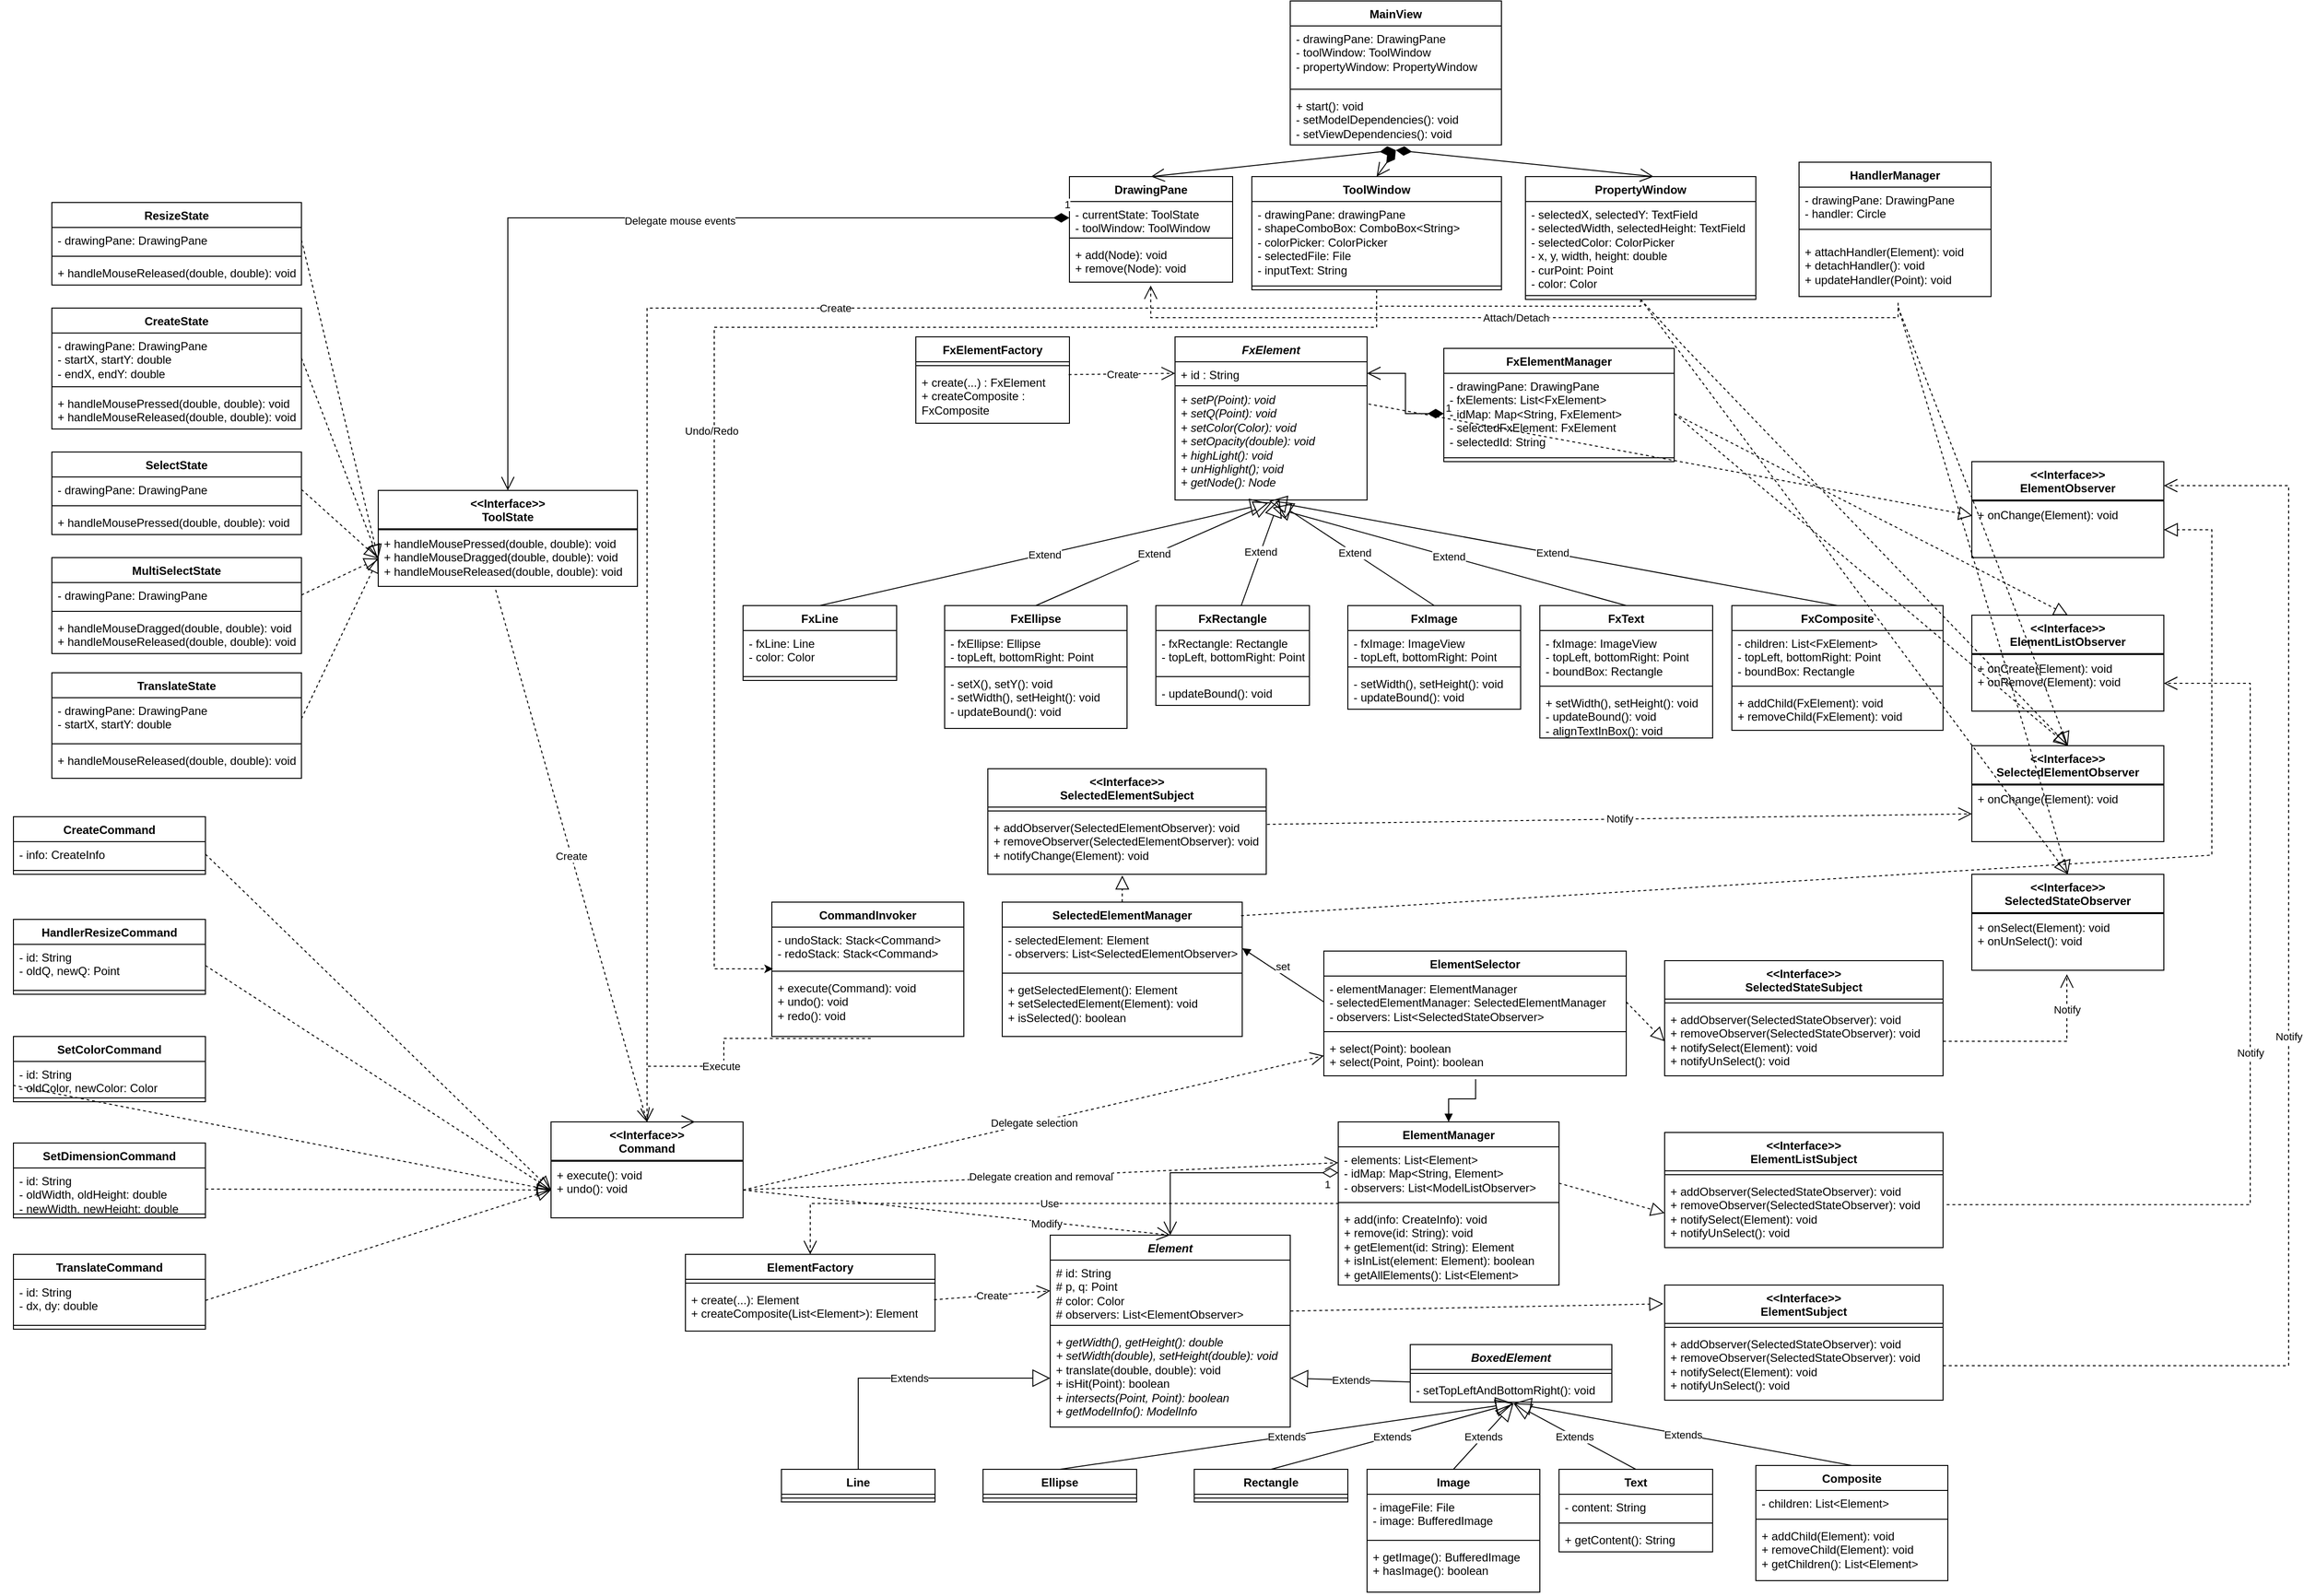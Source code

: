 <mxfile version="25.0.3">
  <diagram id="C5RBs43oDa-KdzZeNtuy" name="Page-1">
    <mxGraphModel dx="2736" dy="2133" grid="1" gridSize="10" guides="1" tooltips="1" connect="1" arrows="1" fold="1" page="1" pageScale="1" pageWidth="827" pageHeight="1169" background="none" math="0" shadow="0">
      <root>
        <mxCell id="WIyWlLk6GJQsqaUBKTNV-0" />
        <mxCell id="WIyWlLk6GJQsqaUBKTNV-1" parent="WIyWlLk6GJQsqaUBKTNV-0" />
        <mxCell id="35AnFJlTD4CcmqZUAF4R-0" value="MainView" style="swimlane;fontStyle=1;align=center;verticalAlign=top;childLayout=stackLayout;horizontal=1;startSize=26;horizontalStack=0;resizeParent=1;resizeParentMax=0;resizeLast=0;collapsible=1;marginBottom=0;whiteSpace=wrap;html=1;" parent="WIyWlLk6GJQsqaUBKTNV-1" vertex="1">
          <mxGeometry x="520" y="-10" width="220" height="150" as="geometry" />
        </mxCell>
        <mxCell id="35AnFJlTD4CcmqZUAF4R-1" value="- drawingPane: DrawingPane&lt;div&gt;- toolWindow: ToolWindow&lt;/div&gt;&lt;div&gt;- propertyWindow: PropertyWindow&lt;/div&gt;" style="text;strokeColor=none;fillColor=none;align=left;verticalAlign=top;spacingLeft=4;spacingRight=4;overflow=hidden;rotatable=0;points=[[0,0.5],[1,0.5]];portConstraint=eastwest;whiteSpace=wrap;html=1;" parent="35AnFJlTD4CcmqZUAF4R-0" vertex="1">
          <mxGeometry y="26" width="220" height="62" as="geometry" />
        </mxCell>
        <mxCell id="35AnFJlTD4CcmqZUAF4R-2" value="" style="line;strokeWidth=1;fillColor=none;align=left;verticalAlign=middle;spacingTop=-1;spacingLeft=3;spacingRight=3;rotatable=0;labelPosition=right;points=[];portConstraint=eastwest;strokeColor=inherit;" parent="35AnFJlTD4CcmqZUAF4R-0" vertex="1">
          <mxGeometry y="88" width="220" height="8" as="geometry" />
        </mxCell>
        <mxCell id="35AnFJlTD4CcmqZUAF4R-3" value="+ start(): void&lt;div&gt;- setModelDependencies(): void&lt;/div&gt;&lt;div&gt;- setViewDependencies(): void&lt;/div&gt;" style="text;strokeColor=none;fillColor=none;align=left;verticalAlign=top;spacingLeft=4;spacingRight=4;overflow=hidden;rotatable=0;points=[[0,0.5],[1,0.5]];portConstraint=eastwest;whiteSpace=wrap;html=1;" parent="35AnFJlTD4CcmqZUAF4R-0" vertex="1">
          <mxGeometry y="96" width="220" height="54" as="geometry" />
        </mxCell>
        <mxCell id="35AnFJlTD4CcmqZUAF4R-4" value="HandlerManager" style="swimlane;fontStyle=1;align=center;verticalAlign=top;childLayout=stackLayout;horizontal=1;startSize=26;horizontalStack=0;resizeParent=1;resizeParentMax=0;resizeLast=0;collapsible=1;marginBottom=0;whiteSpace=wrap;html=1;" parent="WIyWlLk6GJQsqaUBKTNV-1" vertex="1">
          <mxGeometry x="1050" y="158" width="200" height="140" as="geometry" />
        </mxCell>
        <mxCell id="35AnFJlTD4CcmqZUAF4R-5" value="- drawingPane: DrawingPane&lt;div&gt;- handler: Circle&lt;/div&gt;" style="text;strokeColor=none;fillColor=none;align=left;verticalAlign=top;spacingLeft=4;spacingRight=4;overflow=hidden;rotatable=0;points=[[0,0.5],[1,0.5]];portConstraint=eastwest;whiteSpace=wrap;html=1;" parent="35AnFJlTD4CcmqZUAF4R-4" vertex="1">
          <mxGeometry y="26" width="200" height="34" as="geometry" />
        </mxCell>
        <mxCell id="35AnFJlTD4CcmqZUAF4R-6" value="" style="line;strokeWidth=1;fillColor=none;align=left;verticalAlign=middle;spacingTop=-1;spacingLeft=3;spacingRight=3;rotatable=0;labelPosition=right;points=[];portConstraint=eastwest;strokeColor=inherit;" parent="35AnFJlTD4CcmqZUAF4R-4" vertex="1">
          <mxGeometry y="60" width="200" height="20" as="geometry" />
        </mxCell>
        <mxCell id="35AnFJlTD4CcmqZUAF4R-7" value="+ attachHandler(Element): void&lt;div&gt;+ detachHandler(): void&lt;/div&gt;&lt;div&gt;+ updateHandler(Point): void&lt;/div&gt;" style="text;strokeColor=none;fillColor=none;align=left;verticalAlign=top;spacingLeft=4;spacingRight=4;overflow=hidden;rotatable=0;points=[[0,0.5],[1,0.5]];portConstraint=eastwest;whiteSpace=wrap;html=1;" parent="35AnFJlTD4CcmqZUAF4R-4" vertex="1">
          <mxGeometry y="80" width="200" height="60" as="geometry" />
        </mxCell>
        <mxCell id="35AnFJlTD4CcmqZUAF4R-8" value="ToolWindow" style="swimlane;fontStyle=1;align=center;verticalAlign=top;childLayout=stackLayout;horizontal=1;startSize=26;horizontalStack=0;resizeParent=1;resizeParentMax=0;resizeLast=0;collapsible=1;marginBottom=0;whiteSpace=wrap;html=1;" parent="WIyWlLk6GJQsqaUBKTNV-1" vertex="1">
          <mxGeometry x="480" y="173" width="260" height="118" as="geometry" />
        </mxCell>
        <mxCell id="35AnFJlTD4CcmqZUAF4R-9" value="- drawingPane: drawingPane&lt;div&gt;- shapeComboBox: ComboBox&amp;lt;String&amp;gt;&lt;/div&gt;&lt;div&gt;- colorPicker: ColorPicker&lt;/div&gt;&lt;div&gt;- selectedFile: File&lt;/div&gt;&lt;div&gt;- inputText: String&lt;/div&gt;" style="text;strokeColor=none;fillColor=none;align=left;verticalAlign=top;spacingLeft=4;spacingRight=4;overflow=hidden;rotatable=0;points=[[0,0.5],[1,0.5]];portConstraint=eastwest;whiteSpace=wrap;html=1;" parent="35AnFJlTD4CcmqZUAF4R-8" vertex="1">
          <mxGeometry y="26" width="260" height="84" as="geometry" />
        </mxCell>
        <mxCell id="35AnFJlTD4CcmqZUAF4R-10" value="" style="line;strokeWidth=1;fillColor=none;align=left;verticalAlign=middle;spacingTop=-1;spacingLeft=3;spacingRight=3;rotatable=0;labelPosition=right;points=[];portConstraint=eastwest;strokeColor=inherit;" parent="35AnFJlTD4CcmqZUAF4R-8" vertex="1">
          <mxGeometry y="110" width="260" height="8" as="geometry" />
        </mxCell>
        <mxCell id="35AnFJlTD4CcmqZUAF4R-12" value="PropertyWindow" style="swimlane;fontStyle=1;align=center;verticalAlign=top;childLayout=stackLayout;horizontal=1;startSize=26;horizontalStack=0;resizeParent=1;resizeParentMax=0;resizeLast=0;collapsible=1;marginBottom=0;whiteSpace=wrap;html=1;" parent="WIyWlLk6GJQsqaUBKTNV-1" vertex="1">
          <mxGeometry x="765" y="173" width="240" height="128" as="geometry" />
        </mxCell>
        <mxCell id="35AnFJlTD4CcmqZUAF4R-13" value="-&amp;nbsp;selectedX,&amp;nbsp;&lt;span style=&quot;background-color: initial;&quot;&gt;selectedY:&amp;nbsp;&lt;/span&gt;TextField&lt;div&gt;&lt;span style=&quot;background-color: initial;&quot;&gt;- selectedWidth, selectedHeight: TextField&lt;/span&gt;&lt;/div&gt;&lt;div&gt;&lt;span style=&quot;background-color: initial;&quot;&gt;- selectedColor: ColorPicker&lt;/span&gt;&lt;/div&gt;&lt;div&gt;&lt;span style=&quot;background-color: initial;&quot;&gt;- x, y, width, height: double&lt;/span&gt;&lt;/div&gt;&lt;div&gt;&lt;span style=&quot;background-color: initial;&quot;&gt;- curPoint: Point&lt;/span&gt;&lt;/div&gt;&lt;div&gt;&lt;span style=&quot;background-color: initial;&quot;&gt;- color: Color&lt;/span&gt;&lt;/div&gt;" style="text;strokeColor=none;fillColor=none;align=left;verticalAlign=top;spacingLeft=4;spacingRight=4;overflow=hidden;rotatable=0;points=[[0,0.5],[1,0.5]];portConstraint=eastwest;whiteSpace=wrap;html=1;" parent="35AnFJlTD4CcmqZUAF4R-12" vertex="1">
          <mxGeometry y="26" width="240" height="94" as="geometry" />
        </mxCell>
        <mxCell id="35AnFJlTD4CcmqZUAF4R-14" value="" style="line;strokeWidth=1;fillColor=none;align=left;verticalAlign=middle;spacingTop=-1;spacingLeft=3;spacingRight=3;rotatable=0;labelPosition=right;points=[];portConstraint=eastwest;strokeColor=inherit;" parent="35AnFJlTD4CcmqZUAF4R-12" vertex="1">
          <mxGeometry y="120" width="240" height="8" as="geometry" />
        </mxCell>
        <mxCell id="35AnFJlTD4CcmqZUAF4R-16" value="DrawingPane" style="swimlane;fontStyle=1;align=center;verticalAlign=top;childLayout=stackLayout;horizontal=1;startSize=26;horizontalStack=0;resizeParent=1;resizeParentMax=0;resizeLast=0;collapsible=1;marginBottom=0;whiteSpace=wrap;html=1;" parent="WIyWlLk6GJQsqaUBKTNV-1" vertex="1">
          <mxGeometry x="290" y="173" width="170" height="110" as="geometry" />
        </mxCell>
        <mxCell id="35AnFJlTD4CcmqZUAF4R-17" value="- currentState: ToolState&lt;div&gt;- toolWindow: ToolWindow&lt;/div&gt;" style="text;strokeColor=none;fillColor=none;align=left;verticalAlign=top;spacingLeft=4;spacingRight=4;overflow=hidden;rotatable=0;points=[[0,0.5],[1,0.5]];portConstraint=eastwest;whiteSpace=wrap;html=1;" parent="35AnFJlTD4CcmqZUAF4R-16" vertex="1">
          <mxGeometry y="26" width="170" height="34" as="geometry" />
        </mxCell>
        <mxCell id="35AnFJlTD4CcmqZUAF4R-18" value="" style="line;strokeWidth=1;fillColor=none;align=left;verticalAlign=middle;spacingTop=-1;spacingLeft=3;spacingRight=3;rotatable=0;labelPosition=right;points=[];portConstraint=eastwest;strokeColor=inherit;" parent="35AnFJlTD4CcmqZUAF4R-16" vertex="1">
          <mxGeometry y="60" width="170" height="8" as="geometry" />
        </mxCell>
        <mxCell id="35AnFJlTD4CcmqZUAF4R-19" value="+ add(Node): void&lt;div&gt;+ remove(Node): void&lt;/div&gt;" style="text;strokeColor=none;fillColor=none;align=left;verticalAlign=top;spacingLeft=4;spacingRight=4;overflow=hidden;rotatable=0;points=[[0,0.5],[1,0.5]];portConstraint=eastwest;whiteSpace=wrap;html=1;" parent="35AnFJlTD4CcmqZUAF4R-16" vertex="1">
          <mxGeometry y="68" width="170" height="42" as="geometry" />
        </mxCell>
        <mxCell id="35AnFJlTD4CcmqZUAF4R-21" value="FxImage" style="swimlane;fontStyle=1;align=center;verticalAlign=top;childLayout=stackLayout;horizontal=1;startSize=26;horizontalStack=0;resizeParent=1;resizeParentMax=0;resizeLast=0;collapsible=1;marginBottom=0;whiteSpace=wrap;html=1;" parent="WIyWlLk6GJQsqaUBKTNV-1" vertex="1">
          <mxGeometry x="580" y="620" width="180" height="108" as="geometry" />
        </mxCell>
        <mxCell id="35AnFJlTD4CcmqZUAF4R-22" value="- fxImage: ImageView&lt;div&gt;- topLeft, bottomRight: Point&lt;/div&gt;" style="text;strokeColor=none;fillColor=none;align=left;verticalAlign=top;spacingLeft=4;spacingRight=4;overflow=hidden;rotatable=0;points=[[0,0.5],[1,0.5]];portConstraint=eastwest;whiteSpace=wrap;html=1;" parent="35AnFJlTD4CcmqZUAF4R-21" vertex="1">
          <mxGeometry y="26" width="180" height="34" as="geometry" />
        </mxCell>
        <mxCell id="35AnFJlTD4CcmqZUAF4R-23" value="" style="line;strokeWidth=1;fillColor=none;align=left;verticalAlign=middle;spacingTop=-1;spacingLeft=3;spacingRight=3;rotatable=0;labelPosition=right;points=[];portConstraint=eastwest;strokeColor=inherit;" parent="35AnFJlTD4CcmqZUAF4R-21" vertex="1">
          <mxGeometry y="60" width="180" height="8" as="geometry" />
        </mxCell>
        <mxCell id="35AnFJlTD4CcmqZUAF4R-24" value="&lt;div&gt;- setWidth(), setHeight(): void&lt;/div&gt;&lt;div&gt;- updateBound(): void&lt;/div&gt;" style="text;strokeColor=none;fillColor=none;align=left;verticalAlign=top;spacingLeft=4;spacingRight=4;overflow=hidden;rotatable=0;points=[[0,0.5],[1,0.5]];portConstraint=eastwest;whiteSpace=wrap;html=1;" parent="35AnFJlTD4CcmqZUAF4R-21" vertex="1">
          <mxGeometry y="68" width="180" height="40" as="geometry" />
        </mxCell>
        <mxCell id="35AnFJlTD4CcmqZUAF4R-25" value="FxText" style="swimlane;fontStyle=1;align=center;verticalAlign=top;childLayout=stackLayout;horizontal=1;startSize=26;horizontalStack=0;resizeParent=1;resizeParentMax=0;resizeLast=0;collapsible=1;marginBottom=0;whiteSpace=wrap;html=1;" parent="WIyWlLk6GJQsqaUBKTNV-1" vertex="1">
          <mxGeometry x="780" y="620" width="180" height="138" as="geometry" />
        </mxCell>
        <mxCell id="35AnFJlTD4CcmqZUAF4R-26" value="- fxImage: ImageView&lt;div&gt;- topLeft, bottomRight: Point&lt;/div&gt;&lt;div&gt;- boundBox: Rectangle&lt;/div&gt;" style="text;strokeColor=none;fillColor=none;align=left;verticalAlign=top;spacingLeft=4;spacingRight=4;overflow=hidden;rotatable=0;points=[[0,0.5],[1,0.5]];portConstraint=eastwest;whiteSpace=wrap;html=1;" parent="35AnFJlTD4CcmqZUAF4R-25" vertex="1">
          <mxGeometry y="26" width="180" height="54" as="geometry" />
        </mxCell>
        <mxCell id="35AnFJlTD4CcmqZUAF4R-27" value="" style="line;strokeWidth=1;fillColor=none;align=left;verticalAlign=middle;spacingTop=-1;spacingLeft=3;spacingRight=3;rotatable=0;labelPosition=right;points=[];portConstraint=eastwest;strokeColor=inherit;" parent="35AnFJlTD4CcmqZUAF4R-25" vertex="1">
          <mxGeometry y="80" width="180" height="8" as="geometry" />
        </mxCell>
        <mxCell id="35AnFJlTD4CcmqZUAF4R-28" value="&lt;div&gt;+ setWidth(), setHeight(): void&lt;/div&gt;&lt;div&gt;- updateBound(): void&lt;/div&gt;&lt;div&gt;- alignTextInBox(): void&lt;/div&gt;" style="text;strokeColor=none;fillColor=none;align=left;verticalAlign=top;spacingLeft=4;spacingRight=4;overflow=hidden;rotatable=0;points=[[0,0.5],[1,0.5]];portConstraint=eastwest;whiteSpace=wrap;html=1;" parent="35AnFJlTD4CcmqZUAF4R-25" vertex="1">
          <mxGeometry y="88" width="180" height="50" as="geometry" />
        </mxCell>
        <mxCell id="35AnFJlTD4CcmqZUAF4R-29" value="FxRectangle" style="swimlane;fontStyle=1;align=center;verticalAlign=top;childLayout=stackLayout;horizontal=1;startSize=26;horizontalStack=0;resizeParent=1;resizeParentMax=0;resizeLast=0;collapsible=1;marginBottom=0;whiteSpace=wrap;html=1;" parent="WIyWlLk6GJQsqaUBKTNV-1" vertex="1">
          <mxGeometry x="380" y="620" width="160" height="104" as="geometry" />
        </mxCell>
        <mxCell id="35AnFJlTD4CcmqZUAF4R-30" value="- fxRectangle: Rectangle&lt;div&gt;- topLeft, bottomRight: Point&lt;/div&gt;" style="text;strokeColor=none;fillColor=none;align=left;verticalAlign=top;spacingLeft=4;spacingRight=4;overflow=hidden;rotatable=0;points=[[0,0.5],[1,0.5]];portConstraint=eastwest;whiteSpace=wrap;html=1;" parent="35AnFJlTD4CcmqZUAF4R-29" vertex="1">
          <mxGeometry y="26" width="160" height="44" as="geometry" />
        </mxCell>
        <mxCell id="35AnFJlTD4CcmqZUAF4R-31" value="" style="line;strokeWidth=1;fillColor=none;align=left;verticalAlign=middle;spacingTop=-1;spacingLeft=3;spacingRight=3;rotatable=0;labelPosition=right;points=[];portConstraint=eastwest;strokeColor=inherit;" parent="35AnFJlTD4CcmqZUAF4R-29" vertex="1">
          <mxGeometry y="70" width="160" height="8" as="geometry" />
        </mxCell>
        <mxCell id="35AnFJlTD4CcmqZUAF4R-32" value="- updateBound(): void" style="text;strokeColor=none;fillColor=none;align=left;verticalAlign=top;spacingLeft=4;spacingRight=4;overflow=hidden;rotatable=0;points=[[0,0.5],[1,0.5]];portConstraint=eastwest;whiteSpace=wrap;html=1;" parent="35AnFJlTD4CcmqZUAF4R-29" vertex="1">
          <mxGeometry y="78" width="160" height="26" as="geometry" />
        </mxCell>
        <mxCell id="35AnFJlTD4CcmqZUAF4R-33" value="FxEllipse" style="swimlane;fontStyle=1;align=center;verticalAlign=top;childLayout=stackLayout;horizontal=1;startSize=26;horizontalStack=0;resizeParent=1;resizeParentMax=0;resizeLast=0;collapsible=1;marginBottom=0;whiteSpace=wrap;html=1;" parent="WIyWlLk6GJQsqaUBKTNV-1" vertex="1">
          <mxGeometry x="160" y="620" width="190" height="128" as="geometry" />
        </mxCell>
        <mxCell id="35AnFJlTD4CcmqZUAF4R-34" value="- fxEllipse: Ellipse&lt;div&gt;- topLeft, bottomRight: Point&lt;/div&gt;" style="text;strokeColor=none;fillColor=none;align=left;verticalAlign=top;spacingLeft=4;spacingRight=4;overflow=hidden;rotatable=0;points=[[0,0.5],[1,0.5]];portConstraint=eastwest;whiteSpace=wrap;html=1;" parent="35AnFJlTD4CcmqZUAF4R-33" vertex="1">
          <mxGeometry y="26" width="190" height="34" as="geometry" />
        </mxCell>
        <mxCell id="35AnFJlTD4CcmqZUAF4R-35" value="" style="line;strokeWidth=1;fillColor=none;align=left;verticalAlign=middle;spacingTop=-1;spacingLeft=3;spacingRight=3;rotatable=0;labelPosition=right;points=[];portConstraint=eastwest;strokeColor=inherit;" parent="35AnFJlTD4CcmqZUAF4R-33" vertex="1">
          <mxGeometry y="60" width="190" height="8" as="geometry" />
        </mxCell>
        <mxCell id="35AnFJlTD4CcmqZUAF4R-36" value="- setX(), setY(): void&lt;div&gt;- setWidth(), setHeight(): void&lt;/div&gt;&lt;div&gt;- updateBound(): void&lt;/div&gt;" style="text;strokeColor=none;fillColor=none;align=left;verticalAlign=top;spacingLeft=4;spacingRight=4;overflow=hidden;rotatable=0;points=[[0,0.5],[1,0.5]];portConstraint=eastwest;whiteSpace=wrap;html=1;" parent="35AnFJlTD4CcmqZUAF4R-33" vertex="1">
          <mxGeometry y="68" width="190" height="60" as="geometry" />
        </mxCell>
        <mxCell id="35AnFJlTD4CcmqZUAF4R-37" value="FxLine" style="swimlane;fontStyle=1;align=center;verticalAlign=top;childLayout=stackLayout;horizontal=1;startSize=26;horizontalStack=0;resizeParent=1;resizeParentMax=0;resizeLast=0;collapsible=1;marginBottom=0;whiteSpace=wrap;html=1;" parent="WIyWlLk6GJQsqaUBKTNV-1" vertex="1">
          <mxGeometry x="-50" y="620" width="160" height="78" as="geometry" />
        </mxCell>
        <mxCell id="35AnFJlTD4CcmqZUAF4R-38" value="- fxLine: Line&lt;div&gt;- color: Color&lt;/div&gt;" style="text;strokeColor=none;fillColor=none;align=left;verticalAlign=top;spacingLeft=4;spacingRight=4;overflow=hidden;rotatable=0;points=[[0,0.5],[1,0.5]];portConstraint=eastwest;whiteSpace=wrap;html=1;" parent="35AnFJlTD4CcmqZUAF4R-37" vertex="1">
          <mxGeometry y="26" width="160" height="44" as="geometry" />
        </mxCell>
        <mxCell id="35AnFJlTD4CcmqZUAF4R-39" value="" style="line;strokeWidth=1;fillColor=none;align=left;verticalAlign=middle;spacingTop=-1;spacingLeft=3;spacingRight=3;rotatable=0;labelPosition=right;points=[];portConstraint=eastwest;strokeColor=inherit;" parent="35AnFJlTD4CcmqZUAF4R-37" vertex="1">
          <mxGeometry y="70" width="160" height="8" as="geometry" />
        </mxCell>
        <mxCell id="35AnFJlTD4CcmqZUAF4R-44" value="Text" style="swimlane;fontStyle=1;align=center;verticalAlign=top;childLayout=stackLayout;horizontal=1;startSize=26;horizontalStack=0;resizeParent=1;resizeParentMax=0;resizeLast=0;collapsible=1;marginBottom=0;whiteSpace=wrap;html=1;" parent="WIyWlLk6GJQsqaUBKTNV-1" vertex="1">
          <mxGeometry x="800" y="1520" width="160" height="86" as="geometry" />
        </mxCell>
        <mxCell id="35AnFJlTD4CcmqZUAF4R-45" value="- content: String" style="text;strokeColor=none;fillColor=none;align=left;verticalAlign=top;spacingLeft=4;spacingRight=4;overflow=hidden;rotatable=0;points=[[0,0.5],[1,0.5]];portConstraint=eastwest;whiteSpace=wrap;html=1;" parent="35AnFJlTD4CcmqZUAF4R-44" vertex="1">
          <mxGeometry y="26" width="160" height="26" as="geometry" />
        </mxCell>
        <mxCell id="35AnFJlTD4CcmqZUAF4R-46" value="" style="line;strokeWidth=1;fillColor=none;align=left;verticalAlign=middle;spacingTop=-1;spacingLeft=3;spacingRight=3;rotatable=0;labelPosition=right;points=[];portConstraint=eastwest;strokeColor=inherit;" parent="35AnFJlTD4CcmqZUAF4R-44" vertex="1">
          <mxGeometry y="52" width="160" height="8" as="geometry" />
        </mxCell>
        <mxCell id="35AnFJlTD4CcmqZUAF4R-47" value="+ getContent(): String" style="text;strokeColor=none;fillColor=none;align=left;verticalAlign=top;spacingLeft=4;spacingRight=4;overflow=hidden;rotatable=0;points=[[0,0.5],[1,0.5]];portConstraint=eastwest;whiteSpace=wrap;html=1;" parent="35AnFJlTD4CcmqZUAF4R-44" vertex="1">
          <mxGeometry y="60" width="160" height="26" as="geometry" />
        </mxCell>
        <mxCell id="35AnFJlTD4CcmqZUAF4R-48" value="Rectangle" style="swimlane;fontStyle=1;align=center;verticalAlign=top;childLayout=stackLayout;horizontal=1;startSize=26;horizontalStack=0;resizeParent=1;resizeParentMax=0;resizeLast=0;collapsible=1;marginBottom=0;whiteSpace=wrap;html=1;" parent="WIyWlLk6GJQsqaUBKTNV-1" vertex="1">
          <mxGeometry x="420" y="1520" width="160" height="34" as="geometry" />
        </mxCell>
        <mxCell id="35AnFJlTD4CcmqZUAF4R-50" value="" style="line;strokeWidth=1;fillColor=none;align=left;verticalAlign=middle;spacingTop=-1;spacingLeft=3;spacingRight=3;rotatable=0;labelPosition=right;points=[];portConstraint=eastwest;strokeColor=inherit;" parent="35AnFJlTD4CcmqZUAF4R-48" vertex="1">
          <mxGeometry y="26" width="160" height="8" as="geometry" />
        </mxCell>
        <mxCell id="35AnFJlTD4CcmqZUAF4R-52" value="Ellipse" style="swimlane;fontStyle=1;align=center;verticalAlign=top;childLayout=stackLayout;horizontal=1;startSize=26;horizontalStack=0;resizeParent=1;resizeParentMax=0;resizeLast=0;collapsible=1;marginBottom=0;whiteSpace=wrap;html=1;" parent="WIyWlLk6GJQsqaUBKTNV-1" vertex="1">
          <mxGeometry x="200" y="1520" width="160" height="34" as="geometry" />
        </mxCell>
        <mxCell id="35AnFJlTD4CcmqZUAF4R-54" value="" style="line;strokeWidth=1;fillColor=none;align=left;verticalAlign=middle;spacingTop=-1;spacingLeft=3;spacingRight=3;rotatable=0;labelPosition=right;points=[];portConstraint=eastwest;strokeColor=inherit;" parent="35AnFJlTD4CcmqZUAF4R-52" vertex="1">
          <mxGeometry y="26" width="160" height="8" as="geometry" />
        </mxCell>
        <mxCell id="35AnFJlTD4CcmqZUAF4R-56" value="Line" style="swimlane;fontStyle=1;align=center;verticalAlign=top;childLayout=stackLayout;horizontal=1;startSize=26;horizontalStack=0;resizeParent=1;resizeParentMax=0;resizeLast=0;collapsible=1;marginBottom=0;whiteSpace=wrap;html=1;" parent="WIyWlLk6GJQsqaUBKTNV-1" vertex="1">
          <mxGeometry x="-10" y="1520" width="160" height="34" as="geometry" />
        </mxCell>
        <mxCell id="35AnFJlTD4CcmqZUAF4R-58" value="" style="line;strokeWidth=1;fillColor=none;align=left;verticalAlign=middle;spacingTop=-1;spacingLeft=3;spacingRight=3;rotatable=0;labelPosition=right;points=[];portConstraint=eastwest;strokeColor=inherit;" parent="35AnFJlTD4CcmqZUAF4R-56" vertex="1">
          <mxGeometry y="26" width="160" height="8" as="geometry" />
        </mxCell>
        <mxCell id="35AnFJlTD4CcmqZUAF4R-60" value="FxComposite" style="swimlane;fontStyle=1;align=center;verticalAlign=top;childLayout=stackLayout;horizontal=1;startSize=26;horizontalStack=0;resizeParent=1;resizeParentMax=0;resizeLast=0;collapsible=1;marginBottom=0;whiteSpace=wrap;html=1;" parent="WIyWlLk6GJQsqaUBKTNV-1" vertex="1">
          <mxGeometry x="980" y="620" width="220" height="130" as="geometry" />
        </mxCell>
        <mxCell id="35AnFJlTD4CcmqZUAF4R-61" value="- children: List&amp;lt;FxElement&amp;gt;&lt;div&gt;- topLeft, bottomRight: Point&lt;/div&gt;&lt;div&gt;- boundBox: Rectangle&lt;/div&gt;" style="text;strokeColor=none;fillColor=none;align=left;verticalAlign=top;spacingLeft=4;spacingRight=4;overflow=hidden;rotatable=0;points=[[0,0.5],[1,0.5]];portConstraint=eastwest;whiteSpace=wrap;html=1;" parent="35AnFJlTD4CcmqZUAF4R-60" vertex="1">
          <mxGeometry y="26" width="220" height="54" as="geometry" />
        </mxCell>
        <mxCell id="35AnFJlTD4CcmqZUAF4R-62" value="" style="line;strokeWidth=1;fillColor=none;align=left;verticalAlign=middle;spacingTop=-1;spacingLeft=3;spacingRight=3;rotatable=0;labelPosition=right;points=[];portConstraint=eastwest;strokeColor=inherit;" parent="35AnFJlTD4CcmqZUAF4R-60" vertex="1">
          <mxGeometry y="80" width="220" height="8" as="geometry" />
        </mxCell>
        <mxCell id="35AnFJlTD4CcmqZUAF4R-63" value="+ addChild(FxElement): void&lt;div&gt;+ removeChild(FxElement): void&lt;/div&gt;" style="text;strokeColor=none;fillColor=none;align=left;verticalAlign=top;spacingLeft=4;spacingRight=4;overflow=hidden;rotatable=0;points=[[0,0.5],[1,0.5]];portConstraint=eastwest;whiteSpace=wrap;html=1;" parent="35AnFJlTD4CcmqZUAF4R-60" vertex="1">
          <mxGeometry y="88" width="220" height="42" as="geometry" />
        </mxCell>
        <mxCell id="35AnFJlTD4CcmqZUAF4R-65" value="Composite" style="swimlane;fontStyle=1;align=center;verticalAlign=top;childLayout=stackLayout;horizontal=1;startSize=26;horizontalStack=0;resizeParent=1;resizeParentMax=0;resizeLast=0;collapsible=1;marginBottom=0;whiteSpace=wrap;html=1;" parent="WIyWlLk6GJQsqaUBKTNV-1" vertex="1">
          <mxGeometry x="1005" y="1516" width="200" height="120" as="geometry" />
        </mxCell>
        <mxCell id="35AnFJlTD4CcmqZUAF4R-66" value="- children: List&amp;lt;Element&amp;gt;" style="text;strokeColor=none;fillColor=none;align=left;verticalAlign=top;spacingLeft=4;spacingRight=4;overflow=hidden;rotatable=0;points=[[0,0.5],[1,0.5]];portConstraint=eastwest;whiteSpace=wrap;html=1;" parent="35AnFJlTD4CcmqZUAF4R-65" vertex="1">
          <mxGeometry y="26" width="200" height="26" as="geometry" />
        </mxCell>
        <mxCell id="35AnFJlTD4CcmqZUAF4R-67" value="" style="line;strokeWidth=1;fillColor=none;align=left;verticalAlign=middle;spacingTop=-1;spacingLeft=3;spacingRight=3;rotatable=0;labelPosition=right;points=[];portConstraint=eastwest;strokeColor=inherit;" parent="35AnFJlTD4CcmqZUAF4R-65" vertex="1">
          <mxGeometry y="52" width="200" height="8" as="geometry" />
        </mxCell>
        <mxCell id="35AnFJlTD4CcmqZUAF4R-68" value="+ addChild(Element): void&lt;div&gt;+ removeChild(Element): void&lt;/div&gt;&lt;div&gt;+ getChildren(): List&amp;lt;Element&amp;gt;&lt;/div&gt;" style="text;strokeColor=none;fillColor=none;align=left;verticalAlign=top;spacingLeft=4;spacingRight=4;overflow=hidden;rotatable=0;points=[[0,0.5],[1,0.5]];portConstraint=eastwest;whiteSpace=wrap;html=1;" parent="35AnFJlTD4CcmqZUAF4R-65" vertex="1">
          <mxGeometry y="60" width="200" height="60" as="geometry" />
        </mxCell>
        <mxCell id="35AnFJlTD4CcmqZUAF4R-69" value="Image" style="swimlane;fontStyle=1;align=center;verticalAlign=top;childLayout=stackLayout;horizontal=1;startSize=26;horizontalStack=0;resizeParent=1;resizeParentMax=0;resizeLast=0;collapsible=1;marginBottom=0;whiteSpace=wrap;html=1;" parent="WIyWlLk6GJQsqaUBKTNV-1" vertex="1">
          <mxGeometry x="600" y="1520" width="180" height="128" as="geometry" />
        </mxCell>
        <mxCell id="35AnFJlTD4CcmqZUAF4R-70" value="&lt;span class=&quot;hljs-operator&quot;&gt;-&lt;/span&gt; &lt;span class=&quot;hljs-variable&quot;&gt;imageFile&lt;/span&gt;&lt;span class=&quot;hljs-operator&quot;&gt;:&lt;/span&gt; &lt;span class=&quot;hljs-built_in&quot;&gt;File&lt;/span&gt;  &lt;br&gt;&lt;span class=&quot;hljs-operator&quot;&gt;-&lt;/span&gt; &lt;span class=&quot;hljs-variable&quot;&gt;image&lt;/span&gt;&lt;span class=&quot;hljs-operator&quot;&gt;:&lt;/span&gt; &lt;span class=&quot;hljs-variable&quot;&gt;BufferedImage&lt;/span&gt;  &lt;br&gt;&lt;div&gt;&lt;br/&gt;&lt;/div&gt;" style="text;strokeColor=none;fillColor=none;align=left;verticalAlign=top;spacingLeft=4;spacingRight=4;overflow=hidden;rotatable=0;points=[[0,0.5],[1,0.5]];portConstraint=eastwest;whiteSpace=wrap;html=1;" parent="35AnFJlTD4CcmqZUAF4R-69" vertex="1">
          <mxGeometry y="26" width="180" height="44" as="geometry" />
        </mxCell>
        <mxCell id="35AnFJlTD4CcmqZUAF4R-71" value="" style="line;strokeWidth=1;fillColor=none;align=left;verticalAlign=middle;spacingTop=-1;spacingLeft=3;spacingRight=3;rotatable=0;labelPosition=right;points=[];portConstraint=eastwest;strokeColor=inherit;" parent="35AnFJlTD4CcmqZUAF4R-69" vertex="1">
          <mxGeometry y="70" width="180" height="8" as="geometry" />
        </mxCell>
        <mxCell id="35AnFJlTD4CcmqZUAF4R-72" value="&lt;span class=&quot;hljs-operator&quot;&gt;+&lt;/span&gt;&amp;nbsp;&lt;span class=&quot;hljs-variable&quot;&gt;getImage&lt;/span&gt;&lt;span class=&quot;hljs-punctuation&quot;&gt;(&lt;/span&gt;&lt;span class=&quot;hljs-punctuation&quot;&gt;)&lt;/span&gt;&lt;span class=&quot;hljs-operator&quot;&gt;:&lt;/span&gt;&amp;nbsp;&lt;span class=&quot;hljs-variable&quot;&gt;BufferedImage&lt;/span&gt;&lt;br&gt;&lt;span class=&quot;hljs-operator&quot;&gt;+&lt;/span&gt;&amp;nbsp;&lt;span class=&quot;hljs-variable&quot;&gt;hasImage&lt;/span&gt;&lt;span class=&quot;hljs-punctuation&quot;&gt;(&lt;/span&gt;&lt;span class=&quot;hljs-punctuation&quot;&gt;)&lt;/span&gt;&lt;span class=&quot;hljs-operator&quot;&gt;:&lt;/span&gt;&amp;nbsp;&lt;span class=&quot;hljs-variable&quot;&gt;boolean&lt;/span&gt;" style="text;strokeColor=none;fillColor=none;align=left;verticalAlign=top;spacingLeft=4;spacingRight=4;overflow=hidden;rotatable=0;points=[[0,0.5],[1,0.5]];portConstraint=eastwest;whiteSpace=wrap;html=1;" parent="35AnFJlTD4CcmqZUAF4R-69" vertex="1">
          <mxGeometry y="78" width="180" height="50" as="geometry" />
        </mxCell>
        <mxCell id="35AnFJlTD4CcmqZUAF4R-81" value="&lt;i&gt;FxElement&lt;/i&gt;" style="swimlane;fontStyle=1;align=center;verticalAlign=top;childLayout=stackLayout;horizontal=1;startSize=26;horizontalStack=0;resizeParent=1;resizeParentMax=0;resizeLast=0;collapsible=1;marginBottom=0;whiteSpace=wrap;html=1;" parent="WIyWlLk6GJQsqaUBKTNV-1" vertex="1">
          <mxGeometry x="400" y="340" width="200" height="170" as="geometry" />
        </mxCell>
        <mxCell id="35AnFJlTD4CcmqZUAF4R-82" value="+ id : String" style="text;strokeColor=none;fillColor=none;align=left;verticalAlign=top;spacingLeft=4;spacingRight=4;overflow=hidden;rotatable=0;points=[[0,0.5],[1,0.5]];portConstraint=eastwest;whiteSpace=wrap;html=1;" parent="35AnFJlTD4CcmqZUAF4R-81" vertex="1">
          <mxGeometry y="26" width="200" height="24" as="geometry" />
        </mxCell>
        <mxCell id="35AnFJlTD4CcmqZUAF4R-83" value="" style="line;strokeWidth=1;fillColor=none;align=left;verticalAlign=middle;spacingTop=-1;spacingLeft=3;spacingRight=3;rotatable=0;labelPosition=right;points=[];portConstraint=eastwest;strokeColor=inherit;" parent="35AnFJlTD4CcmqZUAF4R-81" vertex="1">
          <mxGeometry y="50" width="200" height="2" as="geometry" />
        </mxCell>
        <mxCell id="35AnFJlTD4CcmqZUAF4R-84" value="&lt;i&gt;+ setP(Point): void&lt;/i&gt;&lt;div&gt;&lt;i&gt;+ setQ(Point): void&lt;/i&gt;&lt;/div&gt;&lt;div&gt;&lt;i&gt;+ setColor(Color): void&lt;/i&gt;&lt;/div&gt;&lt;div&gt;&lt;i&gt;+ setOpacity(double): void&lt;/i&gt;&lt;/div&gt;&lt;div&gt;&lt;i&gt;+ highLight(): void&lt;/i&gt;&lt;/div&gt;&lt;div&gt;&lt;i&gt;+ unHighlight(); void&lt;/i&gt;&lt;/div&gt;&lt;div&gt;&lt;i&gt;+ getNode(): Node&lt;/i&gt;&lt;/div&gt;" style="text;strokeColor=none;fillColor=none;align=left;verticalAlign=top;spacingLeft=4;spacingRight=4;overflow=hidden;rotatable=0;points=[[0,0.5],[1,0.5]];portConstraint=eastwest;whiteSpace=wrap;html=1;" parent="35AnFJlTD4CcmqZUAF4R-81" vertex="1">
          <mxGeometry y="52" width="200" height="118" as="geometry" />
        </mxCell>
        <mxCell id="35AnFJlTD4CcmqZUAF4R-86" value="Extend" style="endArrow=block;endSize=16;endFill=0;html=1;rounded=0;exitX=0.5;exitY=0;exitDx=0;exitDy=0;entryX=0.503;entryY=1.022;entryDx=0;entryDy=0;entryPerimeter=0;" parent="WIyWlLk6GJQsqaUBKTNV-1" source="35AnFJlTD4CcmqZUAF4R-33" target="35AnFJlTD4CcmqZUAF4R-84" edge="1">
          <mxGeometry x="0.003" width="160" relative="1" as="geometry">
            <mxPoint x="196.04" y="616" as="sourcePoint" />
            <mxPoint x="475.0" y="516.004" as="targetPoint" />
            <mxPoint as="offset" />
          </mxGeometry>
        </mxCell>
        <mxCell id="35AnFJlTD4CcmqZUAF4R-89" value="Extend" style="endArrow=block;endSize=16;endFill=0;html=1;rounded=0;exitX=0.556;exitY=0;exitDx=0;exitDy=0;entryX=0.544;entryY=0.992;entryDx=0;entryDy=0;entryPerimeter=0;exitPerimeter=0;" parent="WIyWlLk6GJQsqaUBKTNV-1" source="35AnFJlTD4CcmqZUAF4R-29" target="35AnFJlTD4CcmqZUAF4R-84" edge="1">
          <mxGeometry x="0.003" width="160" relative="1" as="geometry">
            <mxPoint x="196.04" y="616" as="sourcePoint" />
            <mxPoint x="475.0" y="516.004" as="targetPoint" />
            <mxPoint as="offset" />
          </mxGeometry>
        </mxCell>
        <mxCell id="35AnFJlTD4CcmqZUAF4R-90" value="Extend" style="endArrow=block;endSize=16;endFill=0;html=1;rounded=0;exitX=0.5;exitY=0;exitDx=0;exitDy=0;entryX=0.523;entryY=1.01;entryDx=0;entryDy=0;entryPerimeter=0;" parent="WIyWlLk6GJQsqaUBKTNV-1" source="35AnFJlTD4CcmqZUAF4R-21" target="35AnFJlTD4CcmqZUAF4R-84" edge="1">
          <mxGeometry x="0.003" width="160" relative="1" as="geometry">
            <mxPoint x="196.04" y="616" as="sourcePoint" />
            <mxPoint x="480" y="490" as="targetPoint" />
            <mxPoint as="offset" />
          </mxGeometry>
        </mxCell>
        <mxCell id="35AnFJlTD4CcmqZUAF4R-91" value="Extend" style="endArrow=block;endSize=16;endFill=0;html=1;rounded=0;exitX=0.5;exitY=0;exitDx=0;exitDy=0;entryX=0.484;entryY=1.029;entryDx=0;entryDy=0;entryPerimeter=0;" parent="WIyWlLk6GJQsqaUBKTNV-1" source="35AnFJlTD4CcmqZUAF4R-37" target="35AnFJlTD4CcmqZUAF4R-84" edge="1">
          <mxGeometry x="0.003" width="160" relative="1" as="geometry">
            <mxPoint x="30" y="614" as="sourcePoint" />
            <mxPoint x="475.0" y="510.004" as="targetPoint" />
            <mxPoint as="offset" />
          </mxGeometry>
        </mxCell>
        <mxCell id="35AnFJlTD4CcmqZUAF4R-92" value="Extend" style="endArrow=block;endSize=16;endFill=0;html=1;rounded=0;exitX=0.5;exitY=0;exitDx=0;exitDy=0;entryX=0.508;entryY=1.066;entryDx=0;entryDy=0;entryPerimeter=0;" parent="WIyWlLk6GJQsqaUBKTNV-1" source="35AnFJlTD4CcmqZUAF4R-25" target="35AnFJlTD4CcmqZUAF4R-84" edge="1">
          <mxGeometry x="0.003" width="160" relative="1" as="geometry">
            <mxPoint x="196.04" y="616" as="sourcePoint" />
            <mxPoint x="475.0" y="516.004" as="targetPoint" />
            <mxPoint as="offset" />
          </mxGeometry>
        </mxCell>
        <mxCell id="35AnFJlTD4CcmqZUAF4R-93" value="Extend" style="endArrow=block;endSize=16;endFill=0;html=1;rounded=0;exitX=0.5;exitY=0;exitDx=0;exitDy=0;entryX=0.49;entryY=1.01;entryDx=0;entryDy=0;entryPerimeter=0;" parent="WIyWlLk6GJQsqaUBKTNV-1" source="35AnFJlTD4CcmqZUAF4R-60" target="35AnFJlTD4CcmqZUAF4R-84" edge="1">
          <mxGeometry x="0.003" width="160" relative="1" as="geometry">
            <mxPoint x="196.04" y="616" as="sourcePoint" />
            <mxPoint x="490" y="480" as="targetPoint" />
            <mxPoint as="offset" />
          </mxGeometry>
        </mxCell>
        <mxCell id="35AnFJlTD4CcmqZUAF4R-94" value="FxElementManager" style="swimlane;fontStyle=1;align=center;verticalAlign=top;childLayout=stackLayout;horizontal=1;startSize=26;horizontalStack=0;resizeParent=1;resizeParentMax=0;resizeLast=0;collapsible=1;marginBottom=0;whiteSpace=wrap;html=1;" parent="WIyWlLk6GJQsqaUBKTNV-1" vertex="1">
          <mxGeometry x="680" y="352" width="240" height="118" as="geometry" />
        </mxCell>
        <mxCell id="35AnFJlTD4CcmqZUAF4R-95" value="&lt;span class=&quot;hljs-deletion&quot;&gt;- drawingPane: DrawingPane  &lt;/span&gt;&lt;br/&gt;&lt;span class=&quot;hljs-deletion&quot;&gt;- fxElements: List&amp;lt;FxElement&amp;gt;  &lt;/span&gt;&lt;br/&gt;&lt;span class=&quot;hljs-deletion&quot;&gt;- idMap: Map&amp;lt;String, FxElement&amp;gt;  &lt;/span&gt;&lt;br/&gt;&lt;span class=&quot;hljs-deletion&quot;&gt;- selectedFxElement: FxElement  &lt;/span&gt;&lt;br/&gt;&lt;span class=&quot;hljs-deletion&quot;&gt;- selectedId: String&amp;nbsp;&amp;nbsp;&lt;/span&gt;" style="text;strokeColor=none;fillColor=none;align=left;verticalAlign=top;spacingLeft=4;spacingRight=4;overflow=hidden;rotatable=0;points=[[0,0.5],[1,0.5]];portConstraint=eastwest;whiteSpace=wrap;html=1;" parent="35AnFJlTD4CcmqZUAF4R-94" vertex="1">
          <mxGeometry y="26" width="240" height="84" as="geometry" />
        </mxCell>
        <mxCell id="35AnFJlTD4CcmqZUAF4R-96" value="" style="line;strokeWidth=1;fillColor=none;align=left;verticalAlign=middle;spacingTop=-1;spacingLeft=3;spacingRight=3;rotatable=0;labelPosition=right;points=[];portConstraint=eastwest;strokeColor=inherit;" parent="35AnFJlTD4CcmqZUAF4R-94" vertex="1">
          <mxGeometry y="110" width="240" height="8" as="geometry" />
        </mxCell>
        <mxCell id="35AnFJlTD4CcmqZUAF4R-98" value="FxElementFactory" style="swimlane;fontStyle=1;align=center;verticalAlign=top;childLayout=stackLayout;horizontal=1;startSize=26;horizontalStack=0;resizeParent=1;resizeParentMax=0;resizeLast=0;collapsible=1;marginBottom=0;whiteSpace=wrap;html=1;" parent="WIyWlLk6GJQsqaUBKTNV-1" vertex="1">
          <mxGeometry x="130" y="340" width="160" height="90" as="geometry" />
        </mxCell>
        <mxCell id="35AnFJlTD4CcmqZUAF4R-100" value="" style="line;strokeWidth=1;fillColor=none;align=left;verticalAlign=middle;spacingTop=-1;spacingLeft=3;spacingRight=3;rotatable=0;labelPosition=right;points=[];portConstraint=eastwest;strokeColor=inherit;" parent="35AnFJlTD4CcmqZUAF4R-98" vertex="1">
          <mxGeometry y="26" width="160" height="8" as="geometry" />
        </mxCell>
        <mxCell id="35AnFJlTD4CcmqZUAF4R-101" value="+ create(...) : FxElement&lt;div&gt;+ createComposite : FxComposite&lt;/div&gt;" style="text;strokeColor=none;fillColor=none;align=left;verticalAlign=top;spacingLeft=4;spacingRight=4;overflow=hidden;rotatable=0;points=[[0,0.5],[1,0.5]];portConstraint=eastwest;whiteSpace=wrap;html=1;" parent="35AnFJlTD4CcmqZUAF4R-98" vertex="1">
          <mxGeometry y="34" width="160" height="56" as="geometry" />
        </mxCell>
        <mxCell id="35AnFJlTD4CcmqZUAF4R-102" value="Create" style="endArrow=open;endSize=12;dashed=1;html=1;rounded=0;exitX=0.995;exitY=0.095;exitDx=0;exitDy=0;entryX=0;entryY=0.5;entryDx=0;entryDy=0;exitPerimeter=0;" parent="WIyWlLk6GJQsqaUBKTNV-1" source="35AnFJlTD4CcmqZUAF4R-101" target="35AnFJlTD4CcmqZUAF4R-82" edge="1">
          <mxGeometry width="160" relative="1" as="geometry">
            <mxPoint x="280" y="469" as="sourcePoint" />
            <mxPoint x="750" y="540" as="targetPoint" />
          </mxGeometry>
        </mxCell>
        <mxCell id="35AnFJlTD4CcmqZUAF4R-104" value="ElementManager" style="swimlane;fontStyle=1;align=center;verticalAlign=top;childLayout=stackLayout;horizontal=1;startSize=26;horizontalStack=0;resizeParent=1;resizeParentMax=0;resizeLast=0;collapsible=1;marginBottom=0;whiteSpace=wrap;html=1;" parent="WIyWlLk6GJQsqaUBKTNV-1" vertex="1">
          <mxGeometry x="570" y="1158" width="230" height="170" as="geometry" />
        </mxCell>
        <mxCell id="35AnFJlTD4CcmqZUAF4R-105" value="&lt;span class=&quot;hljs-operator&quot;&gt;-&lt;/span&gt; &lt;span class=&quot;hljs-variable&quot;&gt;elements&lt;/span&gt;&lt;span class=&quot;hljs-operator&quot;&gt;:&lt;/span&gt; &lt;span class=&quot;hljs-built_in&quot;&gt;List&lt;/span&gt;&lt;span class=&quot;hljs-operator&quot;&gt;&amp;lt;&lt;/span&gt;&lt;span class=&quot;hljs-built_in&quot;&gt;Element&lt;/span&gt;&lt;span class=&quot;hljs-operator&quot;&gt;&amp;gt;&lt;/span&gt;  &lt;br/&gt;&lt;span class=&quot;hljs-operator&quot;&gt;-&lt;/span&gt; &lt;span class=&quot;hljs-variable&quot;&gt;idMap&lt;/span&gt;&lt;span class=&quot;hljs-operator&quot;&gt;:&lt;/span&gt; &lt;span class=&quot;hljs-built_in&quot;&gt;Map&lt;/span&gt;&lt;span class=&quot;hljs-operator&quot;&gt;&amp;lt;&lt;/span&gt;&lt;span class=&quot;hljs-built_in&quot;&gt;String&lt;/span&gt;&lt;span class=&quot;hljs-operator&quot;&gt;,&lt;/span&gt; &lt;span class=&quot;hljs-built_in&quot;&gt;Element&lt;/span&gt;&lt;span class=&quot;hljs-operator&quot;&gt;&amp;gt;&lt;/span&gt;  &lt;br/&gt;&lt;span class=&quot;hljs-operator&quot;&gt;-&lt;/span&gt; &lt;span class=&quot;hljs-variable&quot;&gt;observers&lt;/span&gt;&lt;span class=&quot;hljs-operator&quot;&gt;:&lt;/span&gt; &lt;span class=&quot;hljs-built_in&quot;&gt;List&lt;/span&gt;&lt;span class=&quot;hljs-operator&quot;&gt;&amp;lt;&lt;/span&gt;&lt;span class=&quot;hljs-variable&quot;&gt;ModelListObserver&lt;/span&gt;&lt;span class=&quot;hljs-operator&quot;&gt;&amp;gt;&lt;/span&gt;" style="text;strokeColor=none;fillColor=none;align=left;verticalAlign=top;spacingLeft=4;spacingRight=4;overflow=hidden;rotatable=0;points=[[0,0.5],[1,0.5]];portConstraint=eastwest;whiteSpace=wrap;html=1;" parent="35AnFJlTD4CcmqZUAF4R-104" vertex="1">
          <mxGeometry y="26" width="230" height="54" as="geometry" />
        </mxCell>
        <mxCell id="35AnFJlTD4CcmqZUAF4R-106" value="" style="line;strokeWidth=1;fillColor=none;align=left;verticalAlign=middle;spacingTop=-1;spacingLeft=3;spacingRight=3;rotatable=0;labelPosition=right;points=[];portConstraint=eastwest;strokeColor=inherit;" parent="35AnFJlTD4CcmqZUAF4R-104" vertex="1">
          <mxGeometry y="80" width="230" height="8" as="geometry" />
        </mxCell>
        <mxCell id="35AnFJlTD4CcmqZUAF4R-107" value="+ &lt;span class=&quot;hljs-title function_ invoke__&quot;&gt;add&lt;/span&gt;(&lt;span class=&quot;hljs-attr&quot;&gt;info&lt;/span&gt;: CreateInfo): &lt;span class=&quot;hljs-keyword&quot;&gt;void&lt;/span&gt;&lt;div&gt;+ &lt;span class=&quot;hljs-title function_ invoke__&quot;&gt;remove&lt;/span&gt;(&lt;span class=&quot;hljs-attr&quot;&gt;id&lt;/span&gt;: String): &lt;span class=&quot;hljs-keyword&quot;&gt;void&lt;/span&gt;&amp;nbsp;&lt;/div&gt;&lt;div&gt;+ &lt;span class=&quot;hljs-title function_ invoke__&quot;&gt;getElement&lt;/span&gt;(&lt;span class=&quot;hljs-attr&quot;&gt;id&lt;/span&gt;: String): Element&amp;nbsp;&lt;/div&gt;&lt;div&gt;+ &lt;span class=&quot;hljs-title function_ invoke__&quot;&gt;isInList&lt;/span&gt;(&lt;span class=&quot;hljs-attr&quot;&gt;element&lt;/span&gt;: Element): &lt;span class=&quot;hljs-keyword&quot;&gt;boolean&lt;/span&gt;&amp;nbsp;&lt;/div&gt;&lt;div&gt;+ &lt;span class=&quot;hljs-title function_ invoke__&quot;&gt;getAllElements&lt;/span&gt;(): List&amp;lt;Element&amp;gt;&lt;/div&gt;" style="text;strokeColor=none;fillColor=none;align=left;verticalAlign=top;spacingLeft=4;spacingRight=4;overflow=hidden;rotatable=0;points=[[0,0.5],[1,0.5]];portConstraint=eastwest;whiteSpace=wrap;html=1;" parent="35AnFJlTD4CcmqZUAF4R-104" vertex="1">
          <mxGeometry y="88" width="230" height="82" as="geometry" />
        </mxCell>
        <mxCell id="35AnFJlTD4CcmqZUAF4R-108" value="ElementSelector" style="swimlane;fontStyle=1;align=center;verticalAlign=top;childLayout=stackLayout;horizontal=1;startSize=26;horizontalStack=0;resizeParent=1;resizeParentMax=0;resizeLast=0;collapsible=1;marginBottom=0;whiteSpace=wrap;html=1;" parent="WIyWlLk6GJQsqaUBKTNV-1" vertex="1">
          <mxGeometry x="555" y="980" width="315" height="130" as="geometry" />
        </mxCell>
        <mxCell id="35AnFJlTD4CcmqZUAF4R-109" value="&lt;div&gt;- elementManager: ElementManager&amp;nbsp;&amp;nbsp;&lt;/div&gt;&lt;div&gt;- selectedElementManager: SelectedElementManager&amp;nbsp;&amp;nbsp;&lt;/div&gt;&lt;div&gt;- observers: List&amp;lt;SelectedStateObserver&amp;gt;&amp;nbsp;&lt;/div&gt;" style="text;strokeColor=none;fillColor=none;align=left;verticalAlign=top;spacingLeft=4;spacingRight=4;overflow=hidden;rotatable=0;points=[[0,0.5],[1,0.5]];portConstraint=eastwest;whiteSpace=wrap;html=1;" parent="35AnFJlTD4CcmqZUAF4R-108" vertex="1">
          <mxGeometry y="26" width="315" height="54" as="geometry" />
        </mxCell>
        <mxCell id="35AnFJlTD4CcmqZUAF4R-110" value="" style="line;strokeWidth=1;fillColor=none;align=left;verticalAlign=middle;spacingTop=-1;spacingLeft=3;spacingRight=3;rotatable=0;labelPosition=right;points=[];portConstraint=eastwest;strokeColor=inherit;" parent="35AnFJlTD4CcmqZUAF4R-108" vertex="1">
          <mxGeometry y="80" width="315" height="8" as="geometry" />
        </mxCell>
        <mxCell id="35AnFJlTD4CcmqZUAF4R-111" value="+ select(Point): boolean&lt;div&gt;+ select(Point, Point): boolean&lt;/div&gt;" style="text;strokeColor=none;fillColor=none;align=left;verticalAlign=top;spacingLeft=4;spacingRight=4;overflow=hidden;rotatable=0;points=[[0,0.5],[1,0.5]];portConstraint=eastwest;whiteSpace=wrap;html=1;" parent="35AnFJlTD4CcmqZUAF4R-108" vertex="1">
          <mxGeometry y="88" width="315" height="42" as="geometry" />
        </mxCell>
        <mxCell id="35AnFJlTD4CcmqZUAF4R-119" value="&lt;i&gt;BoxedElement&lt;/i&gt;" style="swimlane;fontStyle=1;align=center;verticalAlign=top;childLayout=stackLayout;horizontal=1;startSize=26;horizontalStack=0;resizeParent=1;resizeParentMax=0;resizeLast=0;collapsible=1;marginBottom=0;whiteSpace=wrap;html=1;" parent="WIyWlLk6GJQsqaUBKTNV-1" vertex="1">
          <mxGeometry x="645" y="1390" width="210" height="60" as="geometry" />
        </mxCell>
        <mxCell id="35AnFJlTD4CcmqZUAF4R-121" value="" style="line;strokeWidth=1;fillColor=none;align=left;verticalAlign=middle;spacingTop=-1;spacingLeft=3;spacingRight=3;rotatable=0;labelPosition=right;points=[];portConstraint=eastwest;strokeColor=inherit;" parent="35AnFJlTD4CcmqZUAF4R-119" vertex="1">
          <mxGeometry y="26" width="210" height="8" as="geometry" />
        </mxCell>
        <mxCell id="35AnFJlTD4CcmqZUAF4R-122" value="- setTopLeftAndBottomRight(): void" style="text;strokeColor=none;fillColor=none;align=left;verticalAlign=top;spacingLeft=4;spacingRight=4;overflow=hidden;rotatable=0;points=[[0,0.5],[1,0.5]];portConstraint=eastwest;whiteSpace=wrap;html=1;" parent="35AnFJlTD4CcmqZUAF4R-119" vertex="1">
          <mxGeometry y="34" width="210" height="26" as="geometry" />
        </mxCell>
        <mxCell id="35AnFJlTD4CcmqZUAF4R-123" value="&lt;i&gt;Element&lt;/i&gt;" style="swimlane;fontStyle=1;align=center;verticalAlign=top;childLayout=stackLayout;horizontal=1;startSize=26;horizontalStack=0;resizeParent=1;resizeParentMax=0;resizeLast=0;collapsible=1;marginBottom=0;whiteSpace=wrap;html=1;" parent="WIyWlLk6GJQsqaUBKTNV-1" vertex="1">
          <mxGeometry x="270" y="1276" width="250" height="200" as="geometry" />
        </mxCell>
        <mxCell id="35AnFJlTD4CcmqZUAF4R-124" value="# id: String  &lt;br&gt;# p, q: Point&lt;br&gt;# color: Color  &lt;br&gt;# observers: List&amp;lt;ElementObserver&amp;gt; " style="text;strokeColor=none;fillColor=none;align=left;verticalAlign=top;spacingLeft=4;spacingRight=4;overflow=hidden;rotatable=0;points=[[0,0.5],[1,0.5]];portConstraint=eastwest;whiteSpace=wrap;html=1;" parent="35AnFJlTD4CcmqZUAF4R-123" vertex="1">
          <mxGeometry y="26" width="250" height="64" as="geometry" />
        </mxCell>
        <mxCell id="35AnFJlTD4CcmqZUAF4R-125" value="" style="line;strokeWidth=1;fillColor=none;align=left;verticalAlign=middle;spacingTop=-1;spacingLeft=3;spacingRight=3;rotatable=0;labelPosition=right;points=[];portConstraint=eastwest;strokeColor=inherit;" parent="35AnFJlTD4CcmqZUAF4R-123" vertex="1">
          <mxGeometry y="90" width="250" height="8" as="geometry" />
        </mxCell>
        <mxCell id="35AnFJlTD4CcmqZUAF4R-126" value="&lt;i&gt;+ &lt;span class=&quot;hljs-title function_ invoke__&quot;&gt;getWidth&lt;/span&gt;(), getHeight(): &lt;span class=&quot;hljs-keyword&quot;&gt;double&lt;/span&gt;&lt;br&gt;+ &lt;span class=&quot;hljs-title function_ invoke__&quot;&gt;setWidth&lt;/span&gt;(&lt;span class=&quot;hljs-keyword&quot;&gt;double&lt;/span&gt;), setHeight(double): &lt;span class=&quot;hljs-keyword&quot;&gt;void&lt;/span&gt;&lt;br&gt;&lt;/i&gt;+ &lt;span class=&quot;hljs-title function_ invoke__&quot;&gt;translate&lt;/span&gt;(&lt;span class=&quot;hljs-keyword&quot;&gt;double&lt;/span&gt;, &lt;span class=&quot;hljs-keyword&quot;&gt;double&lt;/span&gt;): &lt;span class=&quot;hljs-keyword&quot;&gt;void&lt;/span&gt;  &lt;br&gt;+ &lt;span class=&quot;hljs-title function_ invoke__&quot;&gt;isHit&lt;/span&gt;(Point): &lt;span class=&quot;hljs-keyword&quot;&gt;boolean&lt;/span&gt;  &lt;br&gt;&lt;i&gt;+ &lt;span class=&quot;hljs-title function_ invoke__&quot;&gt;intersects&lt;/span&gt;(Point, Point): &lt;span class=&quot;hljs-keyword&quot;&gt;boolean&lt;/span&gt;&lt;/i&gt;&lt;br&gt;&lt;i&gt;+ &lt;span class=&quot;hljs-title function_ invoke__&quot;&gt;getModelInfo&lt;/span&gt;(): ModelInfo&lt;/i&gt;" style="text;strokeColor=none;fillColor=none;align=left;verticalAlign=top;spacingLeft=4;spacingRight=4;overflow=hidden;rotatable=0;points=[[0,0.5],[1,0.5]];portConstraint=eastwest;whiteSpace=wrap;html=1;" parent="35AnFJlTD4CcmqZUAF4R-123" vertex="1">
          <mxGeometry y="98" width="250" height="102" as="geometry" />
        </mxCell>
        <mxCell id="35AnFJlTD4CcmqZUAF4R-127" value="Extends" style="endArrow=block;endSize=16;endFill=0;html=1;rounded=0;entryX=0;entryY=0.5;entryDx=0;entryDy=0;exitX=0.5;exitY=0;exitDx=0;exitDy=0;edgeStyle=orthogonalEdgeStyle;" parent="WIyWlLk6GJQsqaUBKTNV-1" source="35AnFJlTD4CcmqZUAF4R-56" target="35AnFJlTD4CcmqZUAF4R-126" edge="1">
          <mxGeometry width="160" relative="1" as="geometry">
            <mxPoint x="95" y="1476" as="sourcePoint" />
            <mxPoint x="255" y="1476" as="targetPoint" />
          </mxGeometry>
        </mxCell>
        <mxCell id="35AnFJlTD4CcmqZUAF4R-128" value="Extends" style="endArrow=block;endSize=16;endFill=0;html=1;rounded=0;entryX=0.512;entryY=1.049;entryDx=0;entryDy=0;entryPerimeter=0;exitX=0.5;exitY=0;exitDx=0;exitDy=0;" parent="WIyWlLk6GJQsqaUBKTNV-1" source="35AnFJlTD4CcmqZUAF4R-52" target="35AnFJlTD4CcmqZUAF4R-122" edge="1">
          <mxGeometry width="160" relative="1" as="geometry">
            <mxPoint x="95" y="1476" as="sourcePoint" />
            <mxPoint x="255" y="1476" as="targetPoint" />
          </mxGeometry>
        </mxCell>
        <mxCell id="35AnFJlTD4CcmqZUAF4R-129" value="Extends" style="endArrow=block;endSize=16;endFill=0;html=1;rounded=0;entryX=0.512;entryY=1.049;entryDx=0;entryDy=0;entryPerimeter=0;exitX=0.5;exitY=0;exitDx=0;exitDy=0;" parent="WIyWlLk6GJQsqaUBKTNV-1" source="35AnFJlTD4CcmqZUAF4R-48" target="35AnFJlTD4CcmqZUAF4R-122" edge="1">
          <mxGeometry width="160" relative="1" as="geometry">
            <mxPoint x="95" y="1476" as="sourcePoint" />
            <mxPoint x="255" y="1476" as="targetPoint" />
          </mxGeometry>
        </mxCell>
        <mxCell id="35AnFJlTD4CcmqZUAF4R-130" value="Extends" style="endArrow=block;endSize=16;endFill=0;html=1;rounded=0;entryX=0.512;entryY=1.049;entryDx=0;entryDy=0;entryPerimeter=0;exitX=0.5;exitY=0;exitDx=0;exitDy=0;" parent="WIyWlLk6GJQsqaUBKTNV-1" source="35AnFJlTD4CcmqZUAF4R-69" target="35AnFJlTD4CcmqZUAF4R-122" edge="1">
          <mxGeometry width="160" relative="1" as="geometry">
            <mxPoint x="95" y="1476" as="sourcePoint" />
            <mxPoint x="255" y="1476" as="targetPoint" />
          </mxGeometry>
        </mxCell>
        <mxCell id="35AnFJlTD4CcmqZUAF4R-131" value="Extends" style="endArrow=block;endSize=16;endFill=0;html=1;rounded=0;entryX=0.512;entryY=1.049;entryDx=0;entryDy=0;entryPerimeter=0;exitX=0.5;exitY=0;exitDx=0;exitDy=0;" parent="WIyWlLk6GJQsqaUBKTNV-1" source="35AnFJlTD4CcmqZUAF4R-44" target="35AnFJlTD4CcmqZUAF4R-122" edge="1">
          <mxGeometry width="160" relative="1" as="geometry">
            <mxPoint x="95" y="1476" as="sourcePoint" />
            <mxPoint x="255" y="1476" as="targetPoint" />
          </mxGeometry>
        </mxCell>
        <mxCell id="35AnFJlTD4CcmqZUAF4R-132" value="Extends" style="endArrow=block;endSize=16;endFill=0;html=1;rounded=0;entryX=0.512;entryY=1.049;entryDx=0;entryDy=0;entryPerimeter=0;exitX=0.5;exitY=0;exitDx=0;exitDy=0;" parent="WIyWlLk6GJQsqaUBKTNV-1" source="35AnFJlTD4CcmqZUAF4R-65" target="35AnFJlTD4CcmqZUAF4R-122" edge="1">
          <mxGeometry width="160" relative="1" as="geometry">
            <mxPoint x="1105.105" y="1510" as="sourcePoint" />
            <mxPoint x="727" y="1477" as="targetPoint" />
          </mxGeometry>
        </mxCell>
        <mxCell id="35AnFJlTD4CcmqZUAF4R-134" value="Extends" style="endArrow=block;endSize=16;endFill=0;html=1;rounded=0;exitX=0;exitY=0.5;exitDx=0;exitDy=0;entryX=1;entryY=0.5;entryDx=0;entryDy=0;" parent="WIyWlLk6GJQsqaUBKTNV-1" target="35AnFJlTD4CcmqZUAF4R-126" edge="1">
          <mxGeometry width="160" relative="1" as="geometry">
            <mxPoint x="645" y="1429" as="sourcePoint" />
            <mxPoint x="435" y="1400" as="targetPoint" />
          </mxGeometry>
        </mxCell>
        <mxCell id="35AnFJlTD4CcmqZUAF4R-135" value="ElementFactory" style="swimlane;fontStyle=1;align=center;verticalAlign=top;childLayout=stackLayout;horizontal=1;startSize=26;horizontalStack=0;resizeParent=1;resizeParentMax=0;resizeLast=0;collapsible=1;marginBottom=0;whiteSpace=wrap;html=1;" parent="WIyWlLk6GJQsqaUBKTNV-1" vertex="1">
          <mxGeometry x="-110" y="1296" width="260" height="80" as="geometry" />
        </mxCell>
        <mxCell id="35AnFJlTD4CcmqZUAF4R-137" value="" style="line;strokeWidth=1;fillColor=none;align=left;verticalAlign=middle;spacingTop=-1;spacingLeft=3;spacingRight=3;rotatable=0;labelPosition=right;points=[];portConstraint=eastwest;strokeColor=inherit;" parent="35AnFJlTD4CcmqZUAF4R-135" vertex="1">
          <mxGeometry y="26" width="260" height="8" as="geometry" />
        </mxCell>
        <mxCell id="35AnFJlTD4CcmqZUAF4R-138" value="+ create(...): Element&lt;div&gt;+ createComposite(List&amp;lt;Element&amp;gt;): Element&lt;/div&gt;" style="text;strokeColor=none;fillColor=none;align=left;verticalAlign=top;spacingLeft=4;spacingRight=4;overflow=hidden;rotatable=0;points=[[0,0.5],[1,0.5]];portConstraint=eastwest;whiteSpace=wrap;html=1;" parent="35AnFJlTD4CcmqZUAF4R-135" vertex="1">
          <mxGeometry y="34" width="260" height="46" as="geometry" />
        </mxCell>
        <mxCell id="35AnFJlTD4CcmqZUAF4R-143" value="Create" style="endArrow=open;endSize=12;dashed=1;html=1;rounded=0;exitX=0.996;exitY=0.289;exitDx=0;exitDy=0;entryX=0;entryY=0.5;entryDx=0;entryDy=0;exitPerimeter=0;" parent="WIyWlLk6GJQsqaUBKTNV-1" source="35AnFJlTD4CcmqZUAF4R-138" target="35AnFJlTD4CcmqZUAF4R-124" edge="1">
          <mxGeometry width="160" relative="1" as="geometry">
            <mxPoint x="160" y="1335.0" as="sourcePoint" />
            <mxPoint x="320.5" y="1312.23" as="targetPoint" />
          </mxGeometry>
        </mxCell>
        <mxCell id="35AnFJlTD4CcmqZUAF4R-150" value="TranslateCommand" style="swimlane;fontStyle=1;align=center;verticalAlign=top;childLayout=stackLayout;horizontal=1;startSize=26;horizontalStack=0;resizeParent=1;resizeParentMax=0;resizeLast=0;collapsible=1;marginBottom=0;whiteSpace=wrap;html=1;" parent="WIyWlLk6GJQsqaUBKTNV-1" vertex="1">
          <mxGeometry x="-810" y="1296" width="200" height="78" as="geometry" />
        </mxCell>
        <mxCell id="35AnFJlTD4CcmqZUAF4R-151" value="- id: String&lt;div&gt;- dx, dy: double&lt;/div&gt;" style="text;strokeColor=none;fillColor=none;align=left;verticalAlign=top;spacingLeft=4;spacingRight=4;overflow=hidden;rotatable=0;points=[[0,0.5],[1,0.5]];portConstraint=eastwest;whiteSpace=wrap;html=1;" parent="35AnFJlTD4CcmqZUAF4R-150" vertex="1">
          <mxGeometry y="26" width="200" height="44" as="geometry" />
        </mxCell>
        <mxCell id="35AnFJlTD4CcmqZUAF4R-152" value="" style="line;strokeWidth=1;fillColor=none;align=left;verticalAlign=middle;spacingTop=-1;spacingLeft=3;spacingRight=3;rotatable=0;labelPosition=right;points=[];portConstraint=eastwest;strokeColor=inherit;" parent="35AnFJlTD4CcmqZUAF4R-150" vertex="1">
          <mxGeometry y="70" width="200" height="8" as="geometry" />
        </mxCell>
        <mxCell id="35AnFJlTD4CcmqZUAF4R-154" value="SetColorCommand" style="swimlane;fontStyle=1;align=center;verticalAlign=top;childLayout=stackLayout;horizontal=1;startSize=26;horizontalStack=0;resizeParent=1;resizeParentMax=0;resizeLast=0;collapsible=1;marginBottom=0;whiteSpace=wrap;html=1;" parent="WIyWlLk6GJQsqaUBKTNV-1" vertex="1">
          <mxGeometry x="-810" y="1069" width="200" height="68" as="geometry" />
        </mxCell>
        <mxCell id="35AnFJlTD4CcmqZUAF4R-155" value="- id: String&lt;div&gt;- oldColor, newColor: Color&lt;/div&gt;" style="text;strokeColor=none;fillColor=none;align=left;verticalAlign=top;spacingLeft=4;spacingRight=4;overflow=hidden;rotatable=0;points=[[0,0.5],[1,0.5]];portConstraint=eastwest;whiteSpace=wrap;html=1;" parent="35AnFJlTD4CcmqZUAF4R-154" vertex="1">
          <mxGeometry y="26" width="200" height="34" as="geometry" />
        </mxCell>
        <mxCell id="35AnFJlTD4CcmqZUAF4R-156" value="" style="line;strokeWidth=1;fillColor=none;align=left;verticalAlign=middle;spacingTop=-1;spacingLeft=3;spacingRight=3;rotatable=0;labelPosition=right;points=[];portConstraint=eastwest;strokeColor=inherit;" parent="35AnFJlTD4CcmqZUAF4R-154" vertex="1">
          <mxGeometry y="60" width="200" height="8" as="geometry" />
        </mxCell>
        <mxCell id="35AnFJlTD4CcmqZUAF4R-162" value="HandlerResizeCommand" style="swimlane;fontStyle=1;align=center;verticalAlign=top;childLayout=stackLayout;horizontal=1;startSize=26;horizontalStack=0;resizeParent=1;resizeParentMax=0;resizeLast=0;collapsible=1;marginBottom=0;whiteSpace=wrap;html=1;" parent="WIyWlLk6GJQsqaUBKTNV-1" vertex="1">
          <mxGeometry x="-810" y="947" width="200" height="78" as="geometry" />
        </mxCell>
        <mxCell id="35AnFJlTD4CcmqZUAF4R-163" value="- id: String&lt;div&gt;- oldQ, newQ: Point&lt;/div&gt;" style="text;strokeColor=none;fillColor=none;align=left;verticalAlign=top;spacingLeft=4;spacingRight=4;overflow=hidden;rotatable=0;points=[[0,0.5],[1,0.5]];portConstraint=eastwest;whiteSpace=wrap;html=1;" parent="35AnFJlTD4CcmqZUAF4R-162" vertex="1">
          <mxGeometry y="26" width="200" height="44" as="geometry" />
        </mxCell>
        <mxCell id="35AnFJlTD4CcmqZUAF4R-164" value="" style="line;strokeWidth=1;fillColor=none;align=left;verticalAlign=middle;spacingTop=-1;spacingLeft=3;spacingRight=3;rotatable=0;labelPosition=right;points=[];portConstraint=eastwest;strokeColor=inherit;" parent="35AnFJlTD4CcmqZUAF4R-162" vertex="1">
          <mxGeometry y="70" width="200" height="8" as="geometry" />
        </mxCell>
        <mxCell id="35AnFJlTD4CcmqZUAF4R-166" value="CreateCommand" style="swimlane;fontStyle=1;align=center;verticalAlign=top;childLayout=stackLayout;horizontal=1;startSize=26;horizontalStack=0;resizeParent=1;resizeParentMax=0;resizeLast=0;collapsible=1;marginBottom=0;whiteSpace=wrap;html=1;" parent="WIyWlLk6GJQsqaUBKTNV-1" vertex="1">
          <mxGeometry x="-810" y="840" width="200" height="60" as="geometry" />
        </mxCell>
        <mxCell id="35AnFJlTD4CcmqZUAF4R-167" value="- info: CreateInfo" style="text;strokeColor=none;fillColor=none;align=left;verticalAlign=top;spacingLeft=4;spacingRight=4;overflow=hidden;rotatable=0;points=[[0,0.5],[1,0.5]];portConstraint=eastwest;whiteSpace=wrap;html=1;" parent="35AnFJlTD4CcmqZUAF4R-166" vertex="1">
          <mxGeometry y="26" width="200" height="26" as="geometry" />
        </mxCell>
        <mxCell id="35AnFJlTD4CcmqZUAF4R-168" value="" style="line;strokeWidth=1;fillColor=none;align=left;verticalAlign=middle;spacingTop=-1;spacingLeft=3;spacingRight=3;rotatable=0;labelPosition=right;points=[];portConstraint=eastwest;strokeColor=inherit;" parent="35AnFJlTD4CcmqZUAF4R-166" vertex="1">
          <mxGeometry y="52" width="200" height="8" as="geometry" />
        </mxCell>
        <mxCell id="35AnFJlTD4CcmqZUAF4R-174" value="&amp;lt;&amp;lt;Interface&amp;gt;&amp;gt;&lt;br&gt;Command" style="swimlane;fontStyle=1;align=center;verticalAlign=top;childLayout=stackLayout;horizontal=1;startSize=40;horizontalStack=0;resizeParent=1;resizeParentMax=0;resizeLast=0;collapsible=1;marginBottom=0;whiteSpace=wrap;html=1;" parent="WIyWlLk6GJQsqaUBKTNV-1" vertex="1">
          <mxGeometry x="-250" y="1158" width="200" height="100" as="geometry" />
        </mxCell>
        <mxCell id="35AnFJlTD4CcmqZUAF4R-176" value="" style="line;strokeWidth=1;fillColor=none;align=left;verticalAlign=middle;spacingTop=-1;spacingLeft=3;spacingRight=3;rotatable=0;labelPosition=right;points=[];portConstraint=eastwest;strokeColor=inherit;" parent="35AnFJlTD4CcmqZUAF4R-174" vertex="1">
          <mxGeometry y="40" width="200" height="2" as="geometry" />
        </mxCell>
        <mxCell id="35AnFJlTD4CcmqZUAF4R-177" value="+ execute(): void&lt;div&gt;+ undo(): void&lt;/div&gt;" style="text;strokeColor=none;fillColor=none;align=left;verticalAlign=top;spacingLeft=4;spacingRight=4;overflow=hidden;rotatable=0;points=[[0,0.5],[1,0.5]];portConstraint=eastwest;whiteSpace=wrap;html=1;" parent="35AnFJlTD4CcmqZUAF4R-174" vertex="1">
          <mxGeometry y="42" width="200" height="58" as="geometry" />
        </mxCell>
        <mxCell id="35AnFJlTD4CcmqZUAF4R-195" value="" style="endArrow=block;dashed=1;endFill=0;endSize=12;html=1;rounded=0;exitX=1;exitY=0.5;exitDx=0;exitDy=0;entryX=0;entryY=0.5;entryDx=0;entryDy=0;" parent="WIyWlLk6GJQsqaUBKTNV-1" source="35AnFJlTD4CcmqZUAF4R-167" target="35AnFJlTD4CcmqZUAF4R-177" edge="1">
          <mxGeometry width="160" relative="1" as="geometry">
            <mxPoint x="-740" y="428" as="sourcePoint" />
            <mxPoint x="-800" y="508" as="targetPoint" />
          </mxGeometry>
        </mxCell>
        <mxCell id="35AnFJlTD4CcmqZUAF4R-158" value="SetDimensionCommand" style="swimlane;fontStyle=1;align=center;verticalAlign=top;childLayout=stackLayout;horizontal=1;startSize=26;horizontalStack=0;resizeParent=1;resizeParentMax=0;resizeLast=0;collapsible=1;marginBottom=0;whiteSpace=wrap;html=1;" parent="WIyWlLk6GJQsqaUBKTNV-1" vertex="1">
          <mxGeometry x="-810" y="1180" width="200" height="78" as="geometry" />
        </mxCell>
        <mxCell id="35AnFJlTD4CcmqZUAF4R-159" value="- id: String&lt;div&gt;-&amp;nbsp;&lt;span style=&quot;background-color: initial;&quot;&gt;oldWidth,&amp;nbsp;&lt;/span&gt;&lt;span style=&quot;background-color: initial;&quot;&gt;oldHeight: double&lt;/span&gt;&lt;/div&gt;&lt;div&gt;-&amp;nbsp;&lt;span style=&quot;background-color: initial;&quot;&gt;newWidth,&amp;nbsp;&lt;/span&gt;&lt;span style=&quot;background-color: initial;&quot;&gt;newHeight: double&lt;/span&gt;&lt;/div&gt;" style="text;strokeColor=none;fillColor=none;align=left;verticalAlign=top;spacingLeft=4;spacingRight=4;overflow=hidden;rotatable=0;points=[[0,0.5],[1,0.5]];portConstraint=eastwest;whiteSpace=wrap;html=1;" parent="35AnFJlTD4CcmqZUAF4R-158" vertex="1">
          <mxGeometry y="26" width="200" height="44" as="geometry" />
        </mxCell>
        <mxCell id="35AnFJlTD4CcmqZUAF4R-160" value="" style="line;strokeWidth=1;fillColor=none;align=left;verticalAlign=middle;spacingTop=-1;spacingLeft=3;spacingRight=3;rotatable=0;labelPosition=right;points=[];portConstraint=eastwest;strokeColor=inherit;" parent="35AnFJlTD4CcmqZUAF4R-158" vertex="1">
          <mxGeometry y="70" width="200" height="8" as="geometry" />
        </mxCell>
        <mxCell id="35AnFJlTD4CcmqZUAF4R-208" value="Execute" style="endArrow=open;endSize=12;dashed=1;html=1;rounded=0;edgeStyle=orthogonalEdgeStyle;exitX=0.515;exitY=1.031;exitDx=0;exitDy=0;exitPerimeter=0;entryX=0.75;entryY=0;entryDx=0;entryDy=0;" parent="WIyWlLk6GJQsqaUBKTNV-1" source="PZa3Hkp3IKK0fXr5mffA-4" target="35AnFJlTD4CcmqZUAF4R-174" edge="1">
          <mxGeometry width="160" relative="1" as="geometry">
            <mxPoint x="-549.68" y="1286.336" as="sourcePoint" />
            <mxPoint x="-200" y="1130" as="targetPoint" />
            <Array as="points">
              <mxPoint x="-70" y="1071" />
              <mxPoint x="-70" y="1100" />
              <mxPoint x="-150" y="1100" />
            </Array>
          </mxGeometry>
        </mxCell>
        <mxCell id="35AnFJlTD4CcmqZUAF4R-212" value="" style="endArrow=block;dashed=1;endFill=0;endSize=12;html=1;rounded=0;exitX=-0.002;exitY=0.731;exitDx=0;exitDy=0;exitPerimeter=0;entryX=0;entryY=0.5;entryDx=0;entryDy=0;" parent="WIyWlLk6GJQsqaUBKTNV-1" source="35AnFJlTD4CcmqZUAF4R-155" target="35AnFJlTD4CcmqZUAF4R-177" edge="1">
          <mxGeometry width="160" relative="1" as="geometry">
            <mxPoint x="-740" y="428" as="sourcePoint" />
            <mxPoint x="-300" y="1200" as="targetPoint" />
          </mxGeometry>
        </mxCell>
        <mxCell id="35AnFJlTD4CcmqZUAF4R-213" value="" style="endArrow=block;dashed=1;endFill=0;endSize=12;html=1;rounded=0;exitX=1;exitY=0.5;exitDx=0;exitDy=0;entryX=0;entryY=0.5;entryDx=0;entryDy=0;" parent="WIyWlLk6GJQsqaUBKTNV-1" source="35AnFJlTD4CcmqZUAF4R-163" target="35AnFJlTD4CcmqZUAF4R-177" edge="1">
          <mxGeometry width="160" relative="1" as="geometry">
            <mxPoint x="-740" y="428" as="sourcePoint" />
            <mxPoint x="-800" y="508" as="targetPoint" />
          </mxGeometry>
        </mxCell>
        <mxCell id="35AnFJlTD4CcmqZUAF4R-214" value="" style="endArrow=block;dashed=1;endFill=0;endSize=12;html=1;rounded=0;exitX=1;exitY=0.5;exitDx=0;exitDy=0;entryX=0;entryY=0.5;entryDx=0;entryDy=0;" parent="WIyWlLk6GJQsqaUBKTNV-1" source="35AnFJlTD4CcmqZUAF4R-159" target="35AnFJlTD4CcmqZUAF4R-177" edge="1">
          <mxGeometry width="160" relative="1" as="geometry">
            <mxPoint x="-740" y="428" as="sourcePoint" />
            <mxPoint x="-300" y="1200" as="targetPoint" />
          </mxGeometry>
        </mxCell>
        <mxCell id="35AnFJlTD4CcmqZUAF4R-215" value="" style="endArrow=block;dashed=1;endFill=0;endSize=12;html=1;rounded=0;exitX=1;exitY=0.5;exitDx=0;exitDy=0;entryX=0;entryY=0.5;entryDx=0;entryDy=0;" parent="WIyWlLk6GJQsqaUBKTNV-1" source="35AnFJlTD4CcmqZUAF4R-151" target="35AnFJlTD4CcmqZUAF4R-177" edge="1">
          <mxGeometry width="160" relative="1" as="geometry">
            <mxPoint x="-740" y="428" as="sourcePoint" />
            <mxPoint x="-800" y="508" as="targetPoint" />
          </mxGeometry>
        </mxCell>
        <mxCell id="u1BG6NNFPRxXyjNwB1sj-8" value="&amp;lt;&amp;lt;Interface&amp;gt;&amp;gt;&lt;br&gt;ElementObserver" style="swimlane;fontStyle=1;align=center;verticalAlign=top;childLayout=stackLayout;horizontal=1;startSize=40;horizontalStack=0;resizeParent=1;resizeParentMax=0;resizeLast=0;collapsible=1;marginBottom=0;whiteSpace=wrap;html=1;" parent="WIyWlLk6GJQsqaUBKTNV-1" vertex="1">
          <mxGeometry x="1230" y="470" width="200" height="100" as="geometry" />
        </mxCell>
        <mxCell id="u1BG6NNFPRxXyjNwB1sj-9" value="" style="line;strokeWidth=1;fillColor=none;align=left;verticalAlign=middle;spacingTop=-1;spacingLeft=3;spacingRight=3;rotatable=0;labelPosition=right;points=[];portConstraint=eastwest;strokeColor=inherit;" parent="u1BG6NNFPRxXyjNwB1sj-8" vertex="1">
          <mxGeometry y="40" width="200" height="2" as="geometry" />
        </mxCell>
        <mxCell id="u1BG6NNFPRxXyjNwB1sj-10" value="&lt;div&gt;+ onChange(Element): void&lt;/div&gt;" style="text;strokeColor=none;fillColor=none;align=left;verticalAlign=top;spacingLeft=4;spacingRight=4;overflow=hidden;rotatable=0;points=[[0,0.5],[1,0.5]];portConstraint=eastwest;whiteSpace=wrap;html=1;" parent="u1BG6NNFPRxXyjNwB1sj-8" vertex="1">
          <mxGeometry y="42" width="200" height="58" as="geometry" />
        </mxCell>
        <mxCell id="u1BG6NNFPRxXyjNwB1sj-11" value="&amp;lt;&amp;lt;Interface&amp;gt;&amp;gt;&lt;br&gt;SelectedElementObserver" style="swimlane;fontStyle=1;align=center;verticalAlign=top;childLayout=stackLayout;horizontal=1;startSize=40;horizontalStack=0;resizeParent=1;resizeParentMax=0;resizeLast=0;collapsible=1;marginBottom=0;whiteSpace=wrap;html=1;" parent="WIyWlLk6GJQsqaUBKTNV-1" vertex="1">
          <mxGeometry x="1230" y="766" width="200" height="100" as="geometry" />
        </mxCell>
        <mxCell id="u1BG6NNFPRxXyjNwB1sj-12" value="" style="line;strokeWidth=1;fillColor=none;align=left;verticalAlign=middle;spacingTop=-1;spacingLeft=3;spacingRight=3;rotatable=0;labelPosition=right;points=[];portConstraint=eastwest;strokeColor=inherit;" parent="u1BG6NNFPRxXyjNwB1sj-11" vertex="1">
          <mxGeometry y="40" width="200" height="2" as="geometry" />
        </mxCell>
        <mxCell id="u1BG6NNFPRxXyjNwB1sj-13" value="&lt;div&gt;+ onChange(Element): void&lt;/div&gt;" style="text;strokeColor=none;fillColor=none;align=left;verticalAlign=top;spacingLeft=4;spacingRight=4;overflow=hidden;rotatable=0;points=[[0,0.5],[1,0.5]];portConstraint=eastwest;whiteSpace=wrap;html=1;" parent="u1BG6NNFPRxXyjNwB1sj-11" vertex="1">
          <mxGeometry y="42" width="200" height="58" as="geometry" />
        </mxCell>
        <mxCell id="u1BG6NNFPRxXyjNwB1sj-14" value="&amp;lt;&amp;lt;Interface&amp;gt;&amp;gt;&lt;br&gt;SelectedStateObserver" style="swimlane;fontStyle=1;align=center;verticalAlign=top;childLayout=stackLayout;horizontal=1;startSize=40;horizontalStack=0;resizeParent=1;resizeParentMax=0;resizeLast=0;collapsible=1;marginBottom=0;whiteSpace=wrap;html=1;" parent="WIyWlLk6GJQsqaUBKTNV-1" vertex="1">
          <mxGeometry x="1230" y="900" width="200" height="100" as="geometry" />
        </mxCell>
        <mxCell id="u1BG6NNFPRxXyjNwB1sj-15" value="" style="line;strokeWidth=1;fillColor=none;align=left;verticalAlign=middle;spacingTop=-1;spacingLeft=3;spacingRight=3;rotatable=0;labelPosition=right;points=[];portConstraint=eastwest;strokeColor=inherit;" parent="u1BG6NNFPRxXyjNwB1sj-14" vertex="1">
          <mxGeometry y="40" width="200" height="2" as="geometry" />
        </mxCell>
        <mxCell id="u1BG6NNFPRxXyjNwB1sj-16" value="&lt;div&gt;+ onSelect(Element): void&lt;/div&gt;&lt;div&gt;+ onUnSelect(): void&lt;/div&gt;" style="text;strokeColor=none;fillColor=none;align=left;verticalAlign=top;spacingLeft=4;spacingRight=4;overflow=hidden;rotatable=0;points=[[0,0.5],[1,0.5]];portConstraint=eastwest;whiteSpace=wrap;html=1;" parent="u1BG6NNFPRxXyjNwB1sj-14" vertex="1">
          <mxGeometry y="42" width="200" height="58" as="geometry" />
        </mxCell>
        <mxCell id="u1BG6NNFPRxXyjNwB1sj-17" value="&amp;lt;&amp;lt;Interface&amp;gt;&amp;gt;&lt;br&gt;ElementListObserver" style="swimlane;fontStyle=1;align=center;verticalAlign=top;childLayout=stackLayout;horizontal=1;startSize=40;horizontalStack=0;resizeParent=1;resizeParentMax=0;resizeLast=0;collapsible=1;marginBottom=0;whiteSpace=wrap;html=1;" parent="WIyWlLk6GJQsqaUBKTNV-1" vertex="1">
          <mxGeometry x="1230" y="630" width="200" height="100" as="geometry" />
        </mxCell>
        <mxCell id="u1BG6NNFPRxXyjNwB1sj-18" value="" style="line;strokeWidth=1;fillColor=none;align=left;verticalAlign=middle;spacingTop=-1;spacingLeft=3;spacingRight=3;rotatable=0;labelPosition=right;points=[];portConstraint=eastwest;strokeColor=inherit;" parent="u1BG6NNFPRxXyjNwB1sj-17" vertex="1">
          <mxGeometry y="40" width="200" height="2" as="geometry" />
        </mxCell>
        <mxCell id="u1BG6NNFPRxXyjNwB1sj-19" value="&lt;div&gt;+ onCreate(Element): void&lt;/div&gt;&lt;div&gt;+ onRemove(Element): void&lt;/div&gt;" style="text;strokeColor=none;fillColor=none;align=left;verticalAlign=top;spacingLeft=4;spacingRight=4;overflow=hidden;rotatable=0;points=[[0,0.5],[1,0.5]];portConstraint=eastwest;whiteSpace=wrap;html=1;" parent="u1BG6NNFPRxXyjNwB1sj-17" vertex="1">
          <mxGeometry y="42" width="200" height="58" as="geometry" />
        </mxCell>
        <mxCell id="u1BG6NNFPRxXyjNwB1sj-20" value="" style="endArrow=block;dashed=1;endFill=0;endSize=12;html=1;rounded=0;exitX=1;exitY=0.5;exitDx=0;exitDy=0;entryX=0.5;entryY=0;entryDx=0;entryDy=0;" parent="WIyWlLk6GJQsqaUBKTNV-1" source="35AnFJlTD4CcmqZUAF4R-95" target="u1BG6NNFPRxXyjNwB1sj-11" edge="1">
          <mxGeometry width="160" relative="1" as="geometry">
            <mxPoint x="830" y="550" as="sourcePoint" />
            <mxPoint x="1340" y="600" as="targetPoint" />
          </mxGeometry>
        </mxCell>
        <mxCell id="u1BG6NNFPRxXyjNwB1sj-25" value="" style="endArrow=block;dashed=1;endFill=0;endSize=12;html=1;rounded=0;exitX=1;exitY=0.5;exitDx=0;exitDy=0;entryX=0.5;entryY=0;entryDx=0;entryDy=0;" parent="WIyWlLk6GJQsqaUBKTNV-1" source="35AnFJlTD4CcmqZUAF4R-95" target="u1BG6NNFPRxXyjNwB1sj-17" edge="1">
          <mxGeometry width="160" relative="1" as="geometry">
            <mxPoint x="830" y="550" as="sourcePoint" />
            <mxPoint x="1340" y="600" as="targetPoint" />
          </mxGeometry>
        </mxCell>
        <mxCell id="u1BG6NNFPRxXyjNwB1sj-26" value="" style="endArrow=block;dashed=1;endFill=0;endSize=12;html=1;rounded=0;exitX=0.517;exitY=1.192;exitDx=0;exitDy=0;entryX=0.5;entryY=0;entryDx=0;entryDy=0;exitPerimeter=0;" parent="WIyWlLk6GJQsqaUBKTNV-1" source="35AnFJlTD4CcmqZUAF4R-7" target="u1BG6NNFPRxXyjNwB1sj-14" edge="1">
          <mxGeometry width="160" relative="1" as="geometry">
            <mxPoint x="880" y="480" as="sourcePoint" />
            <mxPoint x="1040" y="480" as="targetPoint" />
          </mxGeometry>
        </mxCell>
        <mxCell id="u1BG6NNFPRxXyjNwB1sj-27" value="" style="endArrow=block;dashed=1;endFill=0;endSize=12;html=1;rounded=0;exitX=0.517;exitY=1.192;exitDx=0;exitDy=0;entryX=0.5;entryY=0;entryDx=0;entryDy=0;exitPerimeter=0;" parent="WIyWlLk6GJQsqaUBKTNV-1" source="35AnFJlTD4CcmqZUAF4R-7" target="u1BG6NNFPRxXyjNwB1sj-11" edge="1">
          <mxGeometry width="160" relative="1" as="geometry">
            <mxPoint x="880" y="480" as="sourcePoint" />
            <mxPoint x="1040" y="480" as="targetPoint" />
          </mxGeometry>
        </mxCell>
        <mxCell id="u1BG6NNFPRxXyjNwB1sj-30" value="" style="endArrow=block;dashed=1;endFill=0;endSize=12;html=1;rounded=0;entryX=0.5;entryY=0;entryDx=0;entryDy=0;exitX=0.5;exitY=1;exitDx=0;exitDy=0;" parent="WIyWlLk6GJQsqaUBKTNV-1" source="35AnFJlTD4CcmqZUAF4R-12" target="u1BG6NNFPRxXyjNwB1sj-14" edge="1">
          <mxGeometry width="160" relative="1" as="geometry">
            <mxPoint x="890" y="290" as="sourcePoint" />
            <mxPoint x="1480" y="407.33" as="targetPoint" />
          </mxGeometry>
        </mxCell>
        <mxCell id="u1BG6NNFPRxXyjNwB1sj-31" value="" style="endArrow=block;dashed=1;endFill=0;endSize=12;html=1;rounded=0;exitX=0.5;exitY=1;exitDx=0;exitDy=0;entryX=0.5;entryY=0;entryDx=0;entryDy=0;" parent="WIyWlLk6GJQsqaUBKTNV-1" source="35AnFJlTD4CcmqZUAF4R-12" target="u1BG6NNFPRxXyjNwB1sj-11" edge="1">
          <mxGeometry width="160" relative="1" as="geometry">
            <mxPoint x="889.04" y="338.992" as="sourcePoint" />
            <mxPoint x="1480" y="407.33" as="targetPoint" />
            <Array as="points">
              <mxPoint x="930" y="350" />
            </Array>
          </mxGeometry>
        </mxCell>
        <mxCell id="u1BG6NNFPRxXyjNwB1sj-32" value="" style="endArrow=block;dashed=1;endFill=0;endSize=12;html=1;rounded=0;exitX=1.007;exitY=0.152;exitDx=0;exitDy=0;exitPerimeter=0;entryX=0.003;entryY=0.247;entryDx=0;entryDy=0;entryPerimeter=0;" parent="WIyWlLk6GJQsqaUBKTNV-1" source="35AnFJlTD4CcmqZUAF4R-84" target="u1BG6NNFPRxXyjNwB1sj-10" edge="1">
          <mxGeometry width="160" relative="1" as="geometry">
            <mxPoint x="880" y="650" as="sourcePoint" />
            <mxPoint x="1040" y="650" as="targetPoint" />
          </mxGeometry>
        </mxCell>
        <mxCell id="u1BG6NNFPRxXyjNwB1sj-37" value="1" style="endArrow=open;html=1;endSize=12;startArrow=diamondThin;startSize=14;startFill=0;edgeStyle=orthogonalEdgeStyle;align=left;verticalAlign=bottom;rounded=0;exitX=0;exitY=0.5;exitDx=0;exitDy=0;entryX=0.5;entryY=0;entryDx=0;entryDy=0;" parent="WIyWlLk6GJQsqaUBKTNV-1" source="35AnFJlTD4CcmqZUAF4R-105" target="35AnFJlTD4CcmqZUAF4R-123" edge="1">
          <mxGeometry x="-0.865" y="21" relative="1" as="geometry">
            <mxPoint x="560" y="1040" as="sourcePoint" />
            <mxPoint x="720" y="1040" as="targetPoint" />
            <mxPoint as="offset" />
          </mxGeometry>
        </mxCell>
        <mxCell id="u1BG6NNFPRxXyjNwB1sj-39" value="SelectedElementManager" style="swimlane;fontStyle=1;align=center;verticalAlign=top;childLayout=stackLayout;horizontal=1;startSize=26;horizontalStack=0;resizeParent=1;resizeParentMax=0;resizeLast=0;collapsible=1;marginBottom=0;whiteSpace=wrap;html=1;" parent="WIyWlLk6GJQsqaUBKTNV-1" vertex="1">
          <mxGeometry x="220" y="929" width="250" height="140" as="geometry" />
        </mxCell>
        <mxCell id="u1BG6NNFPRxXyjNwB1sj-40" value="- selectedElement: Element&lt;div&gt;- observers: List&amp;lt;SelectedElementObserver&amp;gt;&lt;/div&gt;" style="text;strokeColor=none;fillColor=none;align=left;verticalAlign=top;spacingLeft=4;spacingRight=4;overflow=hidden;rotatable=0;points=[[0,0.5],[1,0.5]];portConstraint=eastwest;whiteSpace=wrap;html=1;" parent="u1BG6NNFPRxXyjNwB1sj-39" vertex="1">
          <mxGeometry y="26" width="250" height="44" as="geometry" />
        </mxCell>
        <mxCell id="u1BG6NNFPRxXyjNwB1sj-41" value="" style="line;strokeWidth=1;fillColor=none;align=left;verticalAlign=middle;spacingTop=-1;spacingLeft=3;spacingRight=3;rotatable=0;labelPosition=right;points=[];portConstraint=eastwest;strokeColor=inherit;" parent="u1BG6NNFPRxXyjNwB1sj-39" vertex="1">
          <mxGeometry y="70" width="250" height="8" as="geometry" />
        </mxCell>
        <mxCell id="u1BG6NNFPRxXyjNwB1sj-42" value="+ getSelectedElement(): Element&lt;div&gt;+ setSelectedElement(Element): void&lt;/div&gt;&lt;div&gt;+ isSelected(): boolean&lt;/div&gt;" style="text;strokeColor=none;fillColor=none;align=left;verticalAlign=top;spacingLeft=4;spacingRight=4;overflow=hidden;rotatable=0;points=[[0,0.5],[1,0.5]];portConstraint=eastwest;whiteSpace=wrap;html=1;" parent="u1BG6NNFPRxXyjNwB1sj-39" vertex="1">
          <mxGeometry y="78" width="250" height="62" as="geometry" />
        </mxCell>
        <mxCell id="u1BG6NNFPRxXyjNwB1sj-51" value="&amp;lt;&amp;lt;Interface&amp;gt;&amp;gt;&lt;br&gt;ToolState" style="swimlane;fontStyle=1;align=center;verticalAlign=top;childLayout=stackLayout;horizontal=1;startSize=40;horizontalStack=0;resizeParent=1;resizeParentMax=0;resizeLast=0;collapsible=1;marginBottom=0;whiteSpace=wrap;html=1;" parent="WIyWlLk6GJQsqaUBKTNV-1" vertex="1">
          <mxGeometry x="-430" y="500" width="270" height="100" as="geometry" />
        </mxCell>
        <mxCell id="u1BG6NNFPRxXyjNwB1sj-52" value="" style="line;strokeWidth=1;fillColor=none;align=left;verticalAlign=middle;spacingTop=-1;spacingLeft=3;spacingRight=3;rotatable=0;labelPosition=right;points=[];portConstraint=eastwest;strokeColor=inherit;" parent="u1BG6NNFPRxXyjNwB1sj-51" vertex="1">
          <mxGeometry y="40" width="270" height="2" as="geometry" />
        </mxCell>
        <mxCell id="u1BG6NNFPRxXyjNwB1sj-53" value="&lt;div&gt;+ handleMousePressed(double, double): void&lt;/div&gt;&lt;div&gt;+ handleMouseDragged(double, double): void&lt;/div&gt;&lt;div&gt;+ handleMouseReleased(double, double): void&lt;/div&gt;" style="text;strokeColor=none;fillColor=none;align=left;verticalAlign=top;spacingLeft=4;spacingRight=4;overflow=hidden;rotatable=0;points=[[0,0.5],[1,0.5]];portConstraint=eastwest;whiteSpace=wrap;html=1;" parent="u1BG6NNFPRxXyjNwB1sj-51" vertex="1">
          <mxGeometry y="42" width="270" height="58" as="geometry" />
        </mxCell>
        <mxCell id="u1BG6NNFPRxXyjNwB1sj-54" value="CreateState" style="swimlane;fontStyle=1;align=center;verticalAlign=top;childLayout=stackLayout;horizontal=1;startSize=26;horizontalStack=0;resizeParent=1;resizeParentMax=0;resizeLast=0;collapsible=1;marginBottom=0;whiteSpace=wrap;html=1;" parent="WIyWlLk6GJQsqaUBKTNV-1" vertex="1">
          <mxGeometry x="-770" y="310" width="260" height="126" as="geometry" />
        </mxCell>
        <mxCell id="u1BG6NNFPRxXyjNwB1sj-55" value="- drawingPane: DrawingPane&lt;div&gt;- startX, startY: double&lt;/div&gt;&lt;div&gt;- endX, endY: double&lt;/div&gt;" style="text;strokeColor=none;fillColor=none;align=left;verticalAlign=top;spacingLeft=4;spacingRight=4;overflow=hidden;rotatable=0;points=[[0,0.5],[1,0.5]];portConstraint=eastwest;whiteSpace=wrap;html=1;" parent="u1BG6NNFPRxXyjNwB1sj-54" vertex="1">
          <mxGeometry y="26" width="260" height="52" as="geometry" />
        </mxCell>
        <mxCell id="u1BG6NNFPRxXyjNwB1sj-56" value="" style="line;strokeWidth=1;fillColor=none;align=left;verticalAlign=middle;spacingTop=-1;spacingLeft=3;spacingRight=3;rotatable=0;labelPosition=right;points=[];portConstraint=eastwest;strokeColor=inherit;" parent="u1BG6NNFPRxXyjNwB1sj-54" vertex="1">
          <mxGeometry y="78" width="260" height="8" as="geometry" />
        </mxCell>
        <mxCell id="u1BG6NNFPRxXyjNwB1sj-57" value="&lt;div&gt;+ handleMousePressed(double, double): void&lt;/div&gt;&lt;div&gt;+ handleMouseReleased(double, double): void&lt;/div&gt;" style="text;strokeColor=none;fillColor=none;align=left;verticalAlign=top;spacingLeft=4;spacingRight=4;overflow=hidden;rotatable=0;points=[[0,0.5],[1,0.5]];portConstraint=eastwest;whiteSpace=wrap;html=1;" parent="u1BG6NNFPRxXyjNwB1sj-54" vertex="1">
          <mxGeometry y="86" width="260" height="40" as="geometry" />
        </mxCell>
        <mxCell id="u1BG6NNFPRxXyjNwB1sj-58" value="SelectState" style="swimlane;fontStyle=1;align=center;verticalAlign=top;childLayout=stackLayout;horizontal=1;startSize=26;horizontalStack=0;resizeParent=1;resizeParentMax=0;resizeLast=0;collapsible=1;marginBottom=0;whiteSpace=wrap;html=1;" parent="WIyWlLk6GJQsqaUBKTNV-1" vertex="1">
          <mxGeometry x="-770" y="460" width="260" height="86" as="geometry" />
        </mxCell>
        <mxCell id="u1BG6NNFPRxXyjNwB1sj-59" value="- drawingPane: DrawingPane" style="text;strokeColor=none;fillColor=none;align=left;verticalAlign=top;spacingLeft=4;spacingRight=4;overflow=hidden;rotatable=0;points=[[0,0.5],[1,0.5]];portConstraint=eastwest;whiteSpace=wrap;html=1;" parent="u1BG6NNFPRxXyjNwB1sj-58" vertex="1">
          <mxGeometry y="26" width="260" height="26" as="geometry" />
        </mxCell>
        <mxCell id="u1BG6NNFPRxXyjNwB1sj-60" value="" style="line;strokeWidth=1;fillColor=none;align=left;verticalAlign=middle;spacingTop=-1;spacingLeft=3;spacingRight=3;rotatable=0;labelPosition=right;points=[];portConstraint=eastwest;strokeColor=inherit;" parent="u1BG6NNFPRxXyjNwB1sj-58" vertex="1">
          <mxGeometry y="52" width="260" height="8" as="geometry" />
        </mxCell>
        <mxCell id="u1BG6NNFPRxXyjNwB1sj-61" value="+ handleMousePressed(double, double): void" style="text;strokeColor=none;fillColor=none;align=left;verticalAlign=top;spacingLeft=4;spacingRight=4;overflow=hidden;rotatable=0;points=[[0,0.5],[1,0.5]];portConstraint=eastwest;whiteSpace=wrap;html=1;" parent="u1BG6NNFPRxXyjNwB1sj-58" vertex="1">
          <mxGeometry y="60" width="260" height="26" as="geometry" />
        </mxCell>
        <mxCell id="u1BG6NNFPRxXyjNwB1sj-62" value="MultiSelectState" style="swimlane;fontStyle=1;align=center;verticalAlign=top;childLayout=stackLayout;horizontal=1;startSize=26;horizontalStack=0;resizeParent=1;resizeParentMax=0;resizeLast=0;collapsible=1;marginBottom=0;whiteSpace=wrap;html=1;" parent="WIyWlLk6GJQsqaUBKTNV-1" vertex="1">
          <mxGeometry x="-770" y="570" width="260" height="100" as="geometry" />
        </mxCell>
        <mxCell id="u1BG6NNFPRxXyjNwB1sj-63" value="- drawingPane: DrawingPane" style="text;strokeColor=none;fillColor=none;align=left;verticalAlign=top;spacingLeft=4;spacingRight=4;overflow=hidden;rotatable=0;points=[[0,0.5],[1,0.5]];portConstraint=eastwest;whiteSpace=wrap;html=1;" parent="u1BG6NNFPRxXyjNwB1sj-62" vertex="1">
          <mxGeometry y="26" width="260" height="26" as="geometry" />
        </mxCell>
        <mxCell id="u1BG6NNFPRxXyjNwB1sj-64" value="" style="line;strokeWidth=1;fillColor=none;align=left;verticalAlign=middle;spacingTop=-1;spacingLeft=3;spacingRight=3;rotatable=0;labelPosition=right;points=[];portConstraint=eastwest;strokeColor=inherit;" parent="u1BG6NNFPRxXyjNwB1sj-62" vertex="1">
          <mxGeometry y="52" width="260" height="8" as="geometry" />
        </mxCell>
        <mxCell id="u1BG6NNFPRxXyjNwB1sj-65" value="&lt;div&gt;+ handleMouseDragged(double, double): void&lt;/div&gt;&lt;div&gt;+ handleMouseReleased(double, double): void&lt;/div&gt;" style="text;strokeColor=none;fillColor=none;align=left;verticalAlign=top;spacingLeft=4;spacingRight=4;overflow=hidden;rotatable=0;points=[[0,0.5],[1,0.5]];portConstraint=eastwest;whiteSpace=wrap;html=1;" parent="u1BG6NNFPRxXyjNwB1sj-62" vertex="1">
          <mxGeometry y="60" width="260" height="40" as="geometry" />
        </mxCell>
        <mxCell id="u1BG6NNFPRxXyjNwB1sj-66" value="ResizeState" style="swimlane;fontStyle=1;align=center;verticalAlign=top;childLayout=stackLayout;horizontal=1;startSize=26;horizontalStack=0;resizeParent=1;resizeParentMax=0;resizeLast=0;collapsible=1;marginBottom=0;whiteSpace=wrap;html=1;" parent="WIyWlLk6GJQsqaUBKTNV-1" vertex="1">
          <mxGeometry x="-770" y="200" width="260" height="86" as="geometry" />
        </mxCell>
        <mxCell id="u1BG6NNFPRxXyjNwB1sj-67" value="- drawingPane: DrawingPane" style="text;strokeColor=none;fillColor=none;align=left;verticalAlign=top;spacingLeft=4;spacingRight=4;overflow=hidden;rotatable=0;points=[[0,0.5],[1,0.5]];portConstraint=eastwest;whiteSpace=wrap;html=1;" parent="u1BG6NNFPRxXyjNwB1sj-66" vertex="1">
          <mxGeometry y="26" width="260" height="26" as="geometry" />
        </mxCell>
        <mxCell id="u1BG6NNFPRxXyjNwB1sj-68" value="" style="line;strokeWidth=1;fillColor=none;align=left;verticalAlign=middle;spacingTop=-1;spacingLeft=3;spacingRight=3;rotatable=0;labelPosition=right;points=[];portConstraint=eastwest;strokeColor=inherit;" parent="u1BG6NNFPRxXyjNwB1sj-66" vertex="1">
          <mxGeometry y="52" width="260" height="8" as="geometry" />
        </mxCell>
        <mxCell id="u1BG6NNFPRxXyjNwB1sj-69" value="+ handleMouseReleased(double, double): void" style="text;strokeColor=none;fillColor=none;align=left;verticalAlign=top;spacingLeft=4;spacingRight=4;overflow=hidden;rotatable=0;points=[[0,0.5],[1,0.5]];portConstraint=eastwest;whiteSpace=wrap;html=1;" parent="u1BG6NNFPRxXyjNwB1sj-66" vertex="1">
          <mxGeometry y="60" width="260" height="26" as="geometry" />
        </mxCell>
        <mxCell id="u1BG6NNFPRxXyjNwB1sj-70" value="TranslateState" style="swimlane;fontStyle=1;align=center;verticalAlign=top;childLayout=stackLayout;horizontal=1;startSize=26;horizontalStack=0;resizeParent=1;resizeParentMax=0;resizeLast=0;collapsible=1;marginBottom=0;whiteSpace=wrap;html=1;" parent="WIyWlLk6GJQsqaUBKTNV-1" vertex="1">
          <mxGeometry x="-770" y="690" width="260" height="110" as="geometry" />
        </mxCell>
        <mxCell id="u1BG6NNFPRxXyjNwB1sj-71" value="- drawingPane: DrawingPane&lt;div&gt;- startX, startY: double&lt;/div&gt;" style="text;strokeColor=none;fillColor=none;align=left;verticalAlign=top;spacingLeft=4;spacingRight=4;overflow=hidden;rotatable=0;points=[[0,0.5],[1,0.5]];portConstraint=eastwest;whiteSpace=wrap;html=1;" parent="u1BG6NNFPRxXyjNwB1sj-70" vertex="1">
          <mxGeometry y="26" width="260" height="44" as="geometry" />
        </mxCell>
        <mxCell id="u1BG6NNFPRxXyjNwB1sj-72" value="" style="line;strokeWidth=1;fillColor=none;align=left;verticalAlign=middle;spacingTop=-1;spacingLeft=3;spacingRight=3;rotatable=0;labelPosition=right;points=[];portConstraint=eastwest;strokeColor=inherit;" parent="u1BG6NNFPRxXyjNwB1sj-70" vertex="1">
          <mxGeometry y="70" width="260" height="8" as="geometry" />
        </mxCell>
        <mxCell id="u1BG6NNFPRxXyjNwB1sj-73" value="+ handleMouseReleased(double, double): void" style="text;strokeColor=none;fillColor=none;align=left;verticalAlign=top;spacingLeft=4;spacingRight=4;overflow=hidden;rotatable=0;points=[[0,0.5],[1,0.5]];portConstraint=eastwest;whiteSpace=wrap;html=1;" parent="u1BG6NNFPRxXyjNwB1sj-70" vertex="1">
          <mxGeometry y="78" width="260" height="32" as="geometry" />
        </mxCell>
        <mxCell id="u1BG6NNFPRxXyjNwB1sj-79" value="" style="endArrow=block;dashed=1;endFill=0;endSize=12;html=1;rounded=0;exitX=1;exitY=0.5;exitDx=0;exitDy=0;entryX=0;entryY=0.5;entryDx=0;entryDy=0;" parent="WIyWlLk6GJQsqaUBKTNV-1" source="u1BG6NNFPRxXyjNwB1sj-55" target="u1BG6NNFPRxXyjNwB1sj-53" edge="1">
          <mxGeometry width="160" relative="1" as="geometry">
            <mxPoint x="-460" y="790" as="sourcePoint" />
            <mxPoint x="-430" y="571" as="targetPoint" />
          </mxGeometry>
        </mxCell>
        <mxCell id="u1BG6NNFPRxXyjNwB1sj-80" value="" style="endArrow=block;dashed=1;endFill=0;endSize=12;html=1;rounded=0;entryX=0;entryY=0.5;entryDx=0;entryDy=0;exitX=1;exitY=0.5;exitDx=0;exitDy=0;" parent="WIyWlLk6GJQsqaUBKTNV-1" source="u1BG6NNFPRxXyjNwB1sj-59" target="u1BG6NNFPRxXyjNwB1sj-53" edge="1">
          <mxGeometry width="160" relative="1" as="geometry">
            <mxPoint x="-460" y="790" as="sourcePoint" />
            <mxPoint x="-300" y="790" as="targetPoint" />
          </mxGeometry>
        </mxCell>
        <mxCell id="u1BG6NNFPRxXyjNwB1sj-81" value="" style="endArrow=block;dashed=1;endFill=0;endSize=12;html=1;rounded=0;exitX=1;exitY=0.5;exitDx=0;exitDy=0;entryX=0;entryY=0.5;entryDx=0;entryDy=0;" parent="WIyWlLk6GJQsqaUBKTNV-1" source="u1BG6NNFPRxXyjNwB1sj-63" target="u1BG6NNFPRxXyjNwB1sj-53" edge="1">
          <mxGeometry width="160" relative="1" as="geometry">
            <mxPoint x="-460" y="790" as="sourcePoint" />
            <mxPoint x="-440" y="570" as="targetPoint" />
          </mxGeometry>
        </mxCell>
        <mxCell id="u1BG6NNFPRxXyjNwB1sj-82" value="" style="endArrow=block;dashed=1;endFill=0;endSize=12;html=1;rounded=0;entryX=0;entryY=0.5;entryDx=0;entryDy=0;exitX=1;exitY=0.5;exitDx=0;exitDy=0;" parent="WIyWlLk6GJQsqaUBKTNV-1" source="u1BG6NNFPRxXyjNwB1sj-71" target="u1BG6NNFPRxXyjNwB1sj-53" edge="1">
          <mxGeometry width="160" relative="1" as="geometry">
            <mxPoint x="-460" y="790" as="sourcePoint" />
            <mxPoint x="-300" y="790" as="targetPoint" />
          </mxGeometry>
        </mxCell>
        <mxCell id="u1BG6NNFPRxXyjNwB1sj-83" value="" style="endArrow=block;dashed=1;endFill=0;endSize=12;html=1;rounded=0;entryX=0;entryY=0.5;entryDx=0;entryDy=0;exitX=1;exitY=0.5;exitDx=0;exitDy=0;" parent="WIyWlLk6GJQsqaUBKTNV-1" source="u1BG6NNFPRxXyjNwB1sj-67" target="u1BG6NNFPRxXyjNwB1sj-53" edge="1">
          <mxGeometry width="160" relative="1" as="geometry">
            <mxPoint x="-460" y="790" as="sourcePoint" />
            <mxPoint x="-300" y="790" as="targetPoint" />
          </mxGeometry>
        </mxCell>
        <mxCell id="u1BG6NNFPRxXyjNwB1sj-84" value="1" style="endArrow=open;html=1;endSize=12;startArrow=diamondThin;startSize=14;startFill=1;edgeStyle=orthogonalEdgeStyle;align=left;verticalAlign=bottom;rounded=0;entryX=0.5;entryY=0;entryDx=0;entryDy=0;exitX=0;exitY=0.5;exitDx=0;exitDy=0;" parent="WIyWlLk6GJQsqaUBKTNV-1" source="35AnFJlTD4CcmqZUAF4R-17" target="u1BG6NNFPRxXyjNwB1sj-51" edge="1">
          <mxGeometry x="-0.983" y="-5" relative="1" as="geometry">
            <mxPoint y="350" as="sourcePoint" />
            <mxPoint x="100" y="440" as="targetPoint" />
            <mxPoint as="offset" />
          </mxGeometry>
        </mxCell>
        <mxCell id="u1BG6NNFPRxXyjNwB1sj-103" value="Delegate mouse events" style="edgeLabel;html=1;align=center;verticalAlign=middle;resizable=0;points=[];" parent="u1BG6NNFPRxXyjNwB1sj-84" vertex="1" connectable="0">
          <mxGeometry x="-0.065" y="3" relative="1" as="geometry">
            <mxPoint as="offset" />
          </mxGeometry>
        </mxCell>
        <mxCell id="u1BG6NNFPRxXyjNwB1sj-85" value="Create" style="endArrow=open;endSize=12;dashed=1;html=1;rounded=0;exitX=0.453;exitY=1.062;exitDx=0;exitDy=0;exitPerimeter=0;entryX=0.5;entryY=0;entryDx=0;entryDy=0;" parent="WIyWlLk6GJQsqaUBKTNV-1" source="u1BG6NNFPRxXyjNwB1sj-53" target="35AnFJlTD4CcmqZUAF4R-174" edge="1">
          <mxGeometry width="160" relative="1" as="geometry">
            <mxPoint x="-380.0" y="735.66" as="sourcePoint" />
            <mxPoint x="-321.35" y="1030.0" as="targetPoint" />
          </mxGeometry>
        </mxCell>
        <mxCell id="u1BG6NNFPRxXyjNwB1sj-88" value="Modify" style="endArrow=open;endSize=12;dashed=1;html=1;rounded=0;exitX=1;exitY=0.5;exitDx=0;exitDy=0;entryX=0.5;entryY=0;entryDx=0;entryDy=0;" parent="WIyWlLk6GJQsqaUBKTNV-1" source="35AnFJlTD4CcmqZUAF4R-177" target="35AnFJlTD4CcmqZUAF4R-123" edge="1">
          <mxGeometry x="0.42" y="-2" width="160" relative="1" as="geometry">
            <mxPoint x="-230" y="1200" as="sourcePoint" />
            <mxPoint x="-70" y="1200" as="targetPoint" />
            <mxPoint as="offset" />
          </mxGeometry>
        </mxCell>
        <mxCell id="u1BG6NNFPRxXyjNwB1sj-89" value="Delegate creation and removal" style="endArrow=open;endSize=12;dashed=1;html=1;rounded=0;exitX=1;exitY=0.5;exitDx=0;exitDy=0;entryX=0;entryY=0.25;entryDx=0;entryDy=0;" parent="WIyWlLk6GJQsqaUBKTNV-1" source="35AnFJlTD4CcmqZUAF4R-177" target="35AnFJlTD4CcmqZUAF4R-104" edge="1">
          <mxGeometry width="160" relative="1" as="geometry">
            <mxPoint x="-230" y="1200" as="sourcePoint" />
            <mxPoint x="-70" y="1200" as="targetPoint" />
          </mxGeometry>
        </mxCell>
        <mxCell id="u1BG6NNFPRxXyjNwB1sj-90" value="Delegate selection" style="endArrow=open;endSize=12;dashed=1;html=1;rounded=0;exitX=1;exitY=0.5;exitDx=0;exitDy=0;entryX=0;entryY=0.5;entryDx=0;entryDy=0;" parent="WIyWlLk6GJQsqaUBKTNV-1" source="35AnFJlTD4CcmqZUAF4R-177" target="35AnFJlTD4CcmqZUAF4R-111" edge="1">
          <mxGeometry width="160" relative="1" as="geometry">
            <mxPoint x="-230" y="1200" as="sourcePoint" />
            <mxPoint x="-70" y="1200" as="targetPoint" />
          </mxGeometry>
        </mxCell>
        <mxCell id="u1BG6NNFPRxXyjNwB1sj-94" value="Use" style="endArrow=open;endSize=12;dashed=1;html=1;rounded=0;exitX=0.003;exitY=0.625;exitDx=0;exitDy=0;exitPerimeter=0;entryX=0.5;entryY=0;entryDx=0;entryDy=0;edgeStyle=orthogonalEdgeStyle;" parent="WIyWlLk6GJQsqaUBKTNV-1" source="35AnFJlTD4CcmqZUAF4R-106" target="35AnFJlTD4CcmqZUAF4R-135" edge="1">
          <mxGeometry width="160" relative="1" as="geometry">
            <mxPoint x="380" y="1190" as="sourcePoint" />
            <mxPoint x="540" y="1190" as="targetPoint" />
          </mxGeometry>
        </mxCell>
        <mxCell id="u1BG6NNFPRxXyjNwB1sj-96" value="" style="endArrow=open;html=1;endSize=12;startArrow=diamondThin;startSize=14;startFill=1;align=left;verticalAlign=bottom;rounded=0;entryX=0.5;entryY=0;entryDx=0;entryDy=0;exitX=0.5;exitY=1.101;exitDx=0;exitDy=0;exitPerimeter=0;" parent="WIyWlLk6GJQsqaUBKTNV-1" source="35AnFJlTD4CcmqZUAF4R-3" target="35AnFJlTD4CcmqZUAF4R-16" edge="1">
          <mxGeometry x="-1" y="3" relative="1" as="geometry">
            <mxPoint x="460" y="160" as="sourcePoint" />
            <mxPoint x="630" y="340" as="targetPoint" />
          </mxGeometry>
        </mxCell>
        <mxCell id="u1BG6NNFPRxXyjNwB1sj-97" value="" style="endArrow=open;html=1;endSize=12;startArrow=diamondThin;startSize=14;startFill=1;align=left;verticalAlign=bottom;rounded=0;entryX=0.5;entryY=0;entryDx=0;entryDy=0;exitX=0.5;exitY=1.101;exitDx=0;exitDy=0;exitPerimeter=0;" parent="WIyWlLk6GJQsqaUBKTNV-1" source="35AnFJlTD4CcmqZUAF4R-3" target="35AnFJlTD4CcmqZUAF4R-8" edge="1">
          <mxGeometry relative="1" as="geometry">
            <mxPoint x="460" y="160" as="sourcePoint" />
            <mxPoint x="630" y="340" as="targetPoint" />
          </mxGeometry>
        </mxCell>
        <mxCell id="u1BG6NNFPRxXyjNwB1sj-98" value="" style="endArrow=open;html=1;endSize=12;startArrow=diamondThin;startSize=14;startFill=1;align=left;verticalAlign=bottom;rounded=0;entryX=0.556;entryY=0;entryDx=0;entryDy=0;exitX=0.5;exitY=1.101;exitDx=0;exitDy=0;exitPerimeter=0;entryPerimeter=0;" parent="WIyWlLk6GJQsqaUBKTNV-1" source="35AnFJlTD4CcmqZUAF4R-3" target="35AnFJlTD4CcmqZUAF4R-12" edge="1">
          <mxGeometry x="-1" y="3" relative="1" as="geometry">
            <mxPoint x="460" y="160" as="sourcePoint" />
            <mxPoint x="630" y="340" as="targetPoint" />
          </mxGeometry>
        </mxCell>
        <mxCell id="u1BG6NNFPRxXyjNwB1sj-100" value="Create" style="endArrow=open;endSize=12;dashed=1;html=1;rounded=0;exitX=0.5;exitY=1;exitDx=0;exitDy=0;entryX=0.5;entryY=0;entryDx=0;entryDy=0;edgeStyle=orthogonalEdgeStyle;" parent="WIyWlLk6GJQsqaUBKTNV-1" source="35AnFJlTD4CcmqZUAF4R-12" target="35AnFJlTD4CcmqZUAF4R-174" edge="1">
          <mxGeometry x="-0.103" width="160" relative="1" as="geometry">
            <mxPoint x="628.38" y="328.082" as="sourcePoint" />
            <mxPoint x="510" y="560" as="targetPoint" />
            <mxPoint as="offset" />
            <Array as="points">
              <mxPoint x="610" y="308" />
              <mxPoint x="610" y="310" />
              <mxPoint x="-150" y="310" />
            </Array>
          </mxGeometry>
        </mxCell>
        <mxCell id="u1BG6NNFPRxXyjNwB1sj-101" value="Attach/Detach" style="endArrow=open;endSize=12;dashed=1;html=1;rounded=0;exitX=0.516;exitY=1.109;exitDx=0;exitDy=0;exitPerimeter=0;edgeStyle=orthogonalEdgeStyle;entryX=0.498;entryY=1.082;entryDx=0;entryDy=0;entryPerimeter=0;" parent="WIyWlLk6GJQsqaUBKTNV-1" source="35AnFJlTD4CcmqZUAF4R-7" target="35AnFJlTD4CcmqZUAF4R-19" edge="1">
          <mxGeometry width="160" relative="1" as="geometry">
            <mxPoint x="1026.01" y="320.004" as="sourcePoint" />
            <mxPoint x="360" y="340" as="targetPoint" />
            <Array as="points">
              <mxPoint x="1153" y="320" />
              <mxPoint x="375" y="320" />
            </Array>
          </mxGeometry>
        </mxCell>
        <mxCell id="PZa3Hkp3IKK0fXr5mffA-1" value="CommandInvoker" style="swimlane;fontStyle=1;align=center;verticalAlign=top;childLayout=stackLayout;horizontal=1;startSize=26;horizontalStack=0;resizeParent=1;resizeParentMax=0;resizeLast=0;collapsible=1;marginBottom=0;whiteSpace=wrap;html=1;" vertex="1" parent="WIyWlLk6GJQsqaUBKTNV-1">
          <mxGeometry x="-20" y="929" width="200" height="140" as="geometry" />
        </mxCell>
        <mxCell id="PZa3Hkp3IKK0fXr5mffA-2" value="- undoStack: Stack&amp;lt;Command&amp;gt;&lt;div&gt;- redoStack: Stack&amp;lt;Command&amp;gt;&lt;/div&gt;" style="text;strokeColor=none;fillColor=none;align=left;verticalAlign=top;spacingLeft=4;spacingRight=4;overflow=hidden;rotatable=0;points=[[0,0.5],[1,0.5]];portConstraint=eastwest;whiteSpace=wrap;html=1;" vertex="1" parent="PZa3Hkp3IKK0fXr5mffA-1">
          <mxGeometry y="26" width="200" height="42" as="geometry" />
        </mxCell>
        <mxCell id="PZa3Hkp3IKK0fXr5mffA-3" value="" style="line;strokeWidth=1;fillColor=none;align=left;verticalAlign=middle;spacingTop=-1;spacingLeft=3;spacingRight=3;rotatable=0;labelPosition=right;points=[];portConstraint=eastwest;strokeColor=inherit;" vertex="1" parent="PZa3Hkp3IKK0fXr5mffA-1">
          <mxGeometry y="68" width="200" height="8" as="geometry" />
        </mxCell>
        <mxCell id="PZa3Hkp3IKK0fXr5mffA-4" value="+ execute(Command): void&lt;div&gt;+ undo(): void&lt;/div&gt;&lt;div&gt;+ redo(): void&lt;/div&gt;" style="text;strokeColor=none;fillColor=none;align=left;verticalAlign=top;spacingLeft=4;spacingRight=4;overflow=hidden;rotatable=0;points=[[0,0.5],[1,0.5]];portConstraint=eastwest;whiteSpace=wrap;html=1;" vertex="1" parent="PZa3Hkp3IKK0fXr5mffA-1">
          <mxGeometry y="76" width="200" height="64" as="geometry" />
        </mxCell>
        <mxCell id="PZa3Hkp3IKK0fXr5mffA-7" value="" style="edgeStyle=orthogonalEdgeStyle;rounded=0;orthogonalLoop=1;jettySize=auto;html=1;exitX=0.5;exitY=1;exitDx=0;exitDy=0;entryX=0.006;entryY=1.036;entryDx=0;entryDy=0;entryPerimeter=0;dashed=1;" edge="1" parent="WIyWlLk6GJQsqaUBKTNV-1" source="35AnFJlTD4CcmqZUAF4R-8" target="PZa3Hkp3IKK0fXr5mffA-2">
          <mxGeometry relative="1" as="geometry">
            <mxPoint x="770" y="321" as="sourcePoint" />
            <mxPoint x="30" y="420" as="targetPoint" />
            <Array as="points">
              <mxPoint x="610" y="330" />
              <mxPoint x="-80" y="330" />
              <mxPoint x="-80" y="999" />
            </Array>
          </mxGeometry>
        </mxCell>
        <mxCell id="PZa3Hkp3IKK0fXr5mffA-8" value="Undo/Redo" style="edgeLabel;html=1;align=center;verticalAlign=middle;resizable=0;points=[];" vertex="1" connectable="0" parent="PZa3Hkp3IKK0fXr5mffA-7">
          <mxGeometry x="0.148" y="-3" relative="1" as="geometry">
            <mxPoint y="-1" as="offset" />
          </mxGeometry>
        </mxCell>
        <mxCell id="PZa3Hkp3IKK0fXr5mffA-9" value="1" style="endArrow=open;html=1;endSize=12;startArrow=diamondThin;startSize=14;startFill=1;edgeStyle=orthogonalEdgeStyle;align=left;verticalAlign=bottom;rounded=0;exitX=0;exitY=0.5;exitDx=0;exitDy=0;entryX=1;entryY=0.5;entryDx=0;entryDy=0;" edge="1" parent="WIyWlLk6GJQsqaUBKTNV-1" source="35AnFJlTD4CcmqZUAF4R-95" target="35AnFJlTD4CcmqZUAF4R-82">
          <mxGeometry x="-1" y="3" relative="1" as="geometry">
            <mxPoint x="580" y="490" as="sourcePoint" />
            <mxPoint x="740" y="490" as="targetPoint" />
          </mxGeometry>
        </mxCell>
        <mxCell id="PZa3Hkp3IKK0fXr5mffA-11" value="" style="endArrow=block;endFill=1;html=1;edgeStyle=orthogonalEdgeStyle;align=left;verticalAlign=top;rounded=0;exitX=0.502;exitY=1.082;exitDx=0;exitDy=0;exitPerimeter=0;entryX=0.5;entryY=0;entryDx=0;entryDy=0;" edge="1" parent="WIyWlLk6GJQsqaUBKTNV-1" source="35AnFJlTD4CcmqZUAF4R-111" target="35AnFJlTD4CcmqZUAF4R-104">
          <mxGeometry relative="1" as="geometry">
            <mxPoint x="490" y="1110" as="sourcePoint" />
            <mxPoint x="650" y="1110" as="targetPoint" />
            <Array as="points">
              <mxPoint x="713" y="1134" />
              <mxPoint x="685" y="1134" />
            </Array>
          </mxGeometry>
        </mxCell>
        <mxCell id="PZa3Hkp3IKK0fXr5mffA-14" value="set" style="html=1;verticalAlign=bottom;endArrow=block;curved=0;rounded=0;entryX=1;entryY=0.5;entryDx=0;entryDy=0;exitX=0;exitY=0.5;exitDx=0;exitDy=0;" edge="1" parent="WIyWlLk6GJQsqaUBKTNV-1" source="35AnFJlTD4CcmqZUAF4R-109" target="u1BG6NNFPRxXyjNwB1sj-40">
          <mxGeometry width="80" relative="1" as="geometry">
            <mxPoint x="530" y="980" as="sourcePoint" />
            <mxPoint x="610" y="1020" as="targetPoint" />
          </mxGeometry>
        </mxCell>
        <mxCell id="PZa3Hkp3IKK0fXr5mffA-15" value="" style="endArrow=block;dashed=1;endFill=0;endSize=12;html=1;rounded=0;entryX=1;entryY=0.5;entryDx=0;entryDy=0;exitX=0.995;exitY=0.101;exitDx=0;exitDy=0;exitPerimeter=0;" edge="1" parent="WIyWlLk6GJQsqaUBKTNV-1" source="u1BG6NNFPRxXyjNwB1sj-39" target="u1BG6NNFPRxXyjNwB1sj-10">
          <mxGeometry width="160" relative="1" as="geometry">
            <mxPoint x="540" y="819.579" as="sourcePoint" />
            <mxPoint x="1520" y="680" as="targetPoint" />
            <Array as="points">
              <mxPoint x="1480" y="880" />
              <mxPoint x="1480" y="541" />
            </Array>
          </mxGeometry>
        </mxCell>
        <mxCell id="PZa3Hkp3IKK0fXr5mffA-20" value="&amp;lt;&amp;lt;Interface&amp;gt;&amp;gt;&lt;div&gt;SelectedElementSubject&lt;/div&gt;" style="swimlane;fontStyle=1;align=center;verticalAlign=top;childLayout=stackLayout;horizontal=1;startSize=40;horizontalStack=0;resizeParent=1;resizeParentMax=0;resizeLast=0;collapsible=1;marginBottom=0;whiteSpace=wrap;html=1;" vertex="1" parent="WIyWlLk6GJQsqaUBKTNV-1">
          <mxGeometry x="205" y="790" width="290" height="110" as="geometry" />
        </mxCell>
        <mxCell id="PZa3Hkp3IKK0fXr5mffA-22" value="" style="line;strokeWidth=1;fillColor=none;align=left;verticalAlign=middle;spacingTop=-1;spacingLeft=3;spacingRight=3;rotatable=0;labelPosition=right;points=[];portConstraint=eastwest;strokeColor=inherit;" vertex="1" parent="PZa3Hkp3IKK0fXr5mffA-20">
          <mxGeometry y="40" width="290" height="8" as="geometry" />
        </mxCell>
        <mxCell id="PZa3Hkp3IKK0fXr5mffA-23" value="+ addObserver(SelectedElementObserver): void&lt;div&gt;+ removeObserver(SelectedElementObserver): void&lt;/div&gt;&lt;div&gt;+ notifyChange(Element): void&lt;br&gt;&lt;div&gt;&lt;br&gt;&lt;/div&gt;&lt;/div&gt;" style="text;strokeColor=none;fillColor=none;align=left;verticalAlign=top;spacingLeft=4;spacingRight=4;overflow=hidden;rotatable=0;points=[[0,0.5],[1,0.5]];portConstraint=eastwest;whiteSpace=wrap;html=1;" vertex="1" parent="PZa3Hkp3IKK0fXr5mffA-20">
          <mxGeometry y="48" width="290" height="62" as="geometry" />
        </mxCell>
        <mxCell id="PZa3Hkp3IKK0fXr5mffA-24" value="" style="endArrow=block;dashed=1;endFill=0;endSize=12;html=1;rounded=0;exitX=0.5;exitY=0;exitDx=0;exitDy=0;entryX=0.483;entryY=1.02;entryDx=0;entryDy=0;entryPerimeter=0;" edge="1" parent="WIyWlLk6GJQsqaUBKTNV-1" source="u1BG6NNFPRxXyjNwB1sj-39" target="PZa3Hkp3IKK0fXr5mffA-23">
          <mxGeometry width="160" relative="1" as="geometry">
            <mxPoint x="440" y="950" as="sourcePoint" />
            <mxPoint x="600" y="950" as="targetPoint" />
          </mxGeometry>
        </mxCell>
        <mxCell id="PZa3Hkp3IKK0fXr5mffA-25" value="Notify" style="endArrow=open;endSize=12;dashed=1;html=1;rounded=0;exitX=1.003;exitY=0.161;exitDx=0;exitDy=0;exitPerimeter=0;entryX=0;entryY=0.5;entryDx=0;entryDy=0;" edge="1" parent="WIyWlLk6GJQsqaUBKTNV-1" source="PZa3Hkp3IKK0fXr5mffA-23" target="u1BG6NNFPRxXyjNwB1sj-13">
          <mxGeometry width="160" relative="1" as="geometry">
            <mxPoint x="570" y="850" as="sourcePoint" />
            <mxPoint x="730" y="850" as="targetPoint" />
          </mxGeometry>
        </mxCell>
        <mxCell id="PZa3Hkp3IKK0fXr5mffA-26" value="&amp;lt;&amp;lt;Interface&amp;gt;&amp;gt;&lt;div&gt;SelectedStateSubject&lt;/div&gt;" style="swimlane;fontStyle=1;align=center;verticalAlign=top;childLayout=stackLayout;horizontal=1;startSize=40;horizontalStack=0;resizeParent=1;resizeParentMax=0;resizeLast=0;collapsible=1;marginBottom=0;whiteSpace=wrap;html=1;" vertex="1" parent="WIyWlLk6GJQsqaUBKTNV-1">
          <mxGeometry x="910" y="990" width="290" height="120" as="geometry" />
        </mxCell>
        <mxCell id="PZa3Hkp3IKK0fXr5mffA-27" value="" style="line;strokeWidth=1;fillColor=none;align=left;verticalAlign=middle;spacingTop=-1;spacingLeft=3;spacingRight=3;rotatable=0;labelPosition=right;points=[];portConstraint=eastwest;strokeColor=inherit;" vertex="1" parent="PZa3Hkp3IKK0fXr5mffA-26">
          <mxGeometry y="40" width="290" height="8" as="geometry" />
        </mxCell>
        <mxCell id="PZa3Hkp3IKK0fXr5mffA-28" value="+ addObserver(SelectedStateObserver): void&lt;div&gt;+ removeObserver(SelectedStateObserver): void&lt;/div&gt;&lt;div&gt;+ notifySelect(Element): void&lt;/div&gt;&lt;div&gt;+ notifyUnSelect(): void&lt;br&gt;&lt;div&gt;&lt;br&gt;&lt;/div&gt;&lt;/div&gt;" style="text;strokeColor=none;fillColor=none;align=left;verticalAlign=top;spacingLeft=4;spacingRight=4;overflow=hidden;rotatable=0;points=[[0,0.5],[1,0.5]];portConstraint=eastwest;whiteSpace=wrap;html=1;" vertex="1" parent="PZa3Hkp3IKK0fXr5mffA-26">
          <mxGeometry y="48" width="290" height="72" as="geometry" />
        </mxCell>
        <mxCell id="PZa3Hkp3IKK0fXr5mffA-29" value="" style="endArrow=block;dashed=1;endFill=0;endSize=12;html=1;rounded=0;exitX=1;exitY=0.5;exitDx=0;exitDy=0;entryX=0;entryY=0.5;entryDx=0;entryDy=0;" edge="1" parent="WIyWlLk6GJQsqaUBKTNV-1" source="35AnFJlTD4CcmqZUAF4R-109" target="PZa3Hkp3IKK0fXr5mffA-28">
          <mxGeometry width="160" relative="1" as="geometry">
            <mxPoint x="760" y="1030" as="sourcePoint" />
            <mxPoint x="920" y="1030" as="targetPoint" />
          </mxGeometry>
        </mxCell>
        <mxCell id="PZa3Hkp3IKK0fXr5mffA-30" value="Notify" style="endArrow=open;endSize=12;dashed=1;html=1;rounded=0;exitX=1;exitY=0.5;exitDx=0;exitDy=0;entryX=0.495;entryY=1.072;entryDx=0;entryDy=0;entryPerimeter=0;" edge="1" parent="WIyWlLk6GJQsqaUBKTNV-1" source="PZa3Hkp3IKK0fXr5mffA-28" target="u1BG6NNFPRxXyjNwB1sj-16">
          <mxGeometry x="0.64" width="160" relative="1" as="geometry">
            <mxPoint x="506" y="858" as="sourcePoint" />
            <mxPoint x="1320" y="1074" as="targetPoint" />
            <Array as="points">
              <mxPoint x="1329" y="1074" />
            </Array>
            <mxPoint y="1" as="offset" />
          </mxGeometry>
        </mxCell>
        <mxCell id="PZa3Hkp3IKK0fXr5mffA-31" value="&amp;lt;&amp;lt;Interface&amp;gt;&amp;gt;&lt;div&gt;ElementListSubject&lt;/div&gt;" style="swimlane;fontStyle=1;align=center;verticalAlign=top;childLayout=stackLayout;horizontal=1;startSize=40;horizontalStack=0;resizeParent=1;resizeParentMax=0;resizeLast=0;collapsible=1;marginBottom=0;whiteSpace=wrap;html=1;" vertex="1" parent="WIyWlLk6GJQsqaUBKTNV-1">
          <mxGeometry x="910" y="1169" width="290" height="120" as="geometry" />
        </mxCell>
        <mxCell id="PZa3Hkp3IKK0fXr5mffA-32" value="" style="line;strokeWidth=1;fillColor=none;align=left;verticalAlign=middle;spacingTop=-1;spacingLeft=3;spacingRight=3;rotatable=0;labelPosition=right;points=[];portConstraint=eastwest;strokeColor=inherit;" vertex="1" parent="PZa3Hkp3IKK0fXr5mffA-31">
          <mxGeometry y="40" width="290" height="8" as="geometry" />
        </mxCell>
        <mxCell id="PZa3Hkp3IKK0fXr5mffA-33" value="+ addObserver(SelectedStateObserver): void&lt;div&gt;+ removeObserver(SelectedStateObserver): void&lt;/div&gt;&lt;div&gt;+ notifySelect(Element): void&lt;/div&gt;&lt;div&gt;+ notifyUnSelect(): void&lt;br&gt;&lt;div&gt;&lt;br&gt;&lt;/div&gt;&lt;/div&gt;" style="text;strokeColor=none;fillColor=none;align=left;verticalAlign=top;spacingLeft=4;spacingRight=4;overflow=hidden;rotatable=0;points=[[0,0.5],[1,0.5]];portConstraint=eastwest;whiteSpace=wrap;html=1;" vertex="1" parent="PZa3Hkp3IKK0fXr5mffA-31">
          <mxGeometry y="48" width="290" height="72" as="geometry" />
        </mxCell>
        <mxCell id="PZa3Hkp3IKK0fXr5mffA-34" value="" style="endArrow=block;dashed=1;endFill=0;endSize=12;html=1;rounded=0;exitX=0.999;exitY=0.7;exitDx=0;exitDy=0;exitPerimeter=0;entryX=0;entryY=0.5;entryDx=0;entryDy=0;" edge="1" parent="WIyWlLk6GJQsqaUBKTNV-1" source="35AnFJlTD4CcmqZUAF4R-105" target="PZa3Hkp3IKK0fXr5mffA-33">
          <mxGeometry width="160" relative="1" as="geometry">
            <mxPoint x="830" y="1240" as="sourcePoint" />
            <mxPoint x="990" y="1240" as="targetPoint" />
          </mxGeometry>
        </mxCell>
        <mxCell id="PZa3Hkp3IKK0fXr5mffA-35" value="Notify" style="endArrow=open;endSize=12;dashed=1;html=1;rounded=0;exitX=1.013;exitY=0.378;exitDx=0;exitDy=0;exitPerimeter=0;entryX=1;entryY=0.5;entryDx=0;entryDy=0;edgeStyle=orthogonalEdgeStyle;" edge="1" parent="WIyWlLk6GJQsqaUBKTNV-1" source="PZa3Hkp3IKK0fXr5mffA-33" target="u1BG6NNFPRxXyjNwB1sj-19">
          <mxGeometry width="160" relative="1" as="geometry">
            <mxPoint x="1210" y="1084" as="sourcePoint" />
            <mxPoint x="1510" y="700" as="targetPoint" />
            <Array as="points">
              <mxPoint x="1520" y="1244" />
              <mxPoint x="1520" y="701" />
            </Array>
          </mxGeometry>
        </mxCell>
        <mxCell id="PZa3Hkp3IKK0fXr5mffA-36" value="&amp;lt;&amp;lt;Interface&amp;gt;&amp;gt;&lt;div&gt;ElementSubject&lt;/div&gt;" style="swimlane;fontStyle=1;align=center;verticalAlign=top;childLayout=stackLayout;horizontal=1;startSize=40;horizontalStack=0;resizeParent=1;resizeParentMax=0;resizeLast=0;collapsible=1;marginBottom=0;whiteSpace=wrap;html=1;" vertex="1" parent="WIyWlLk6GJQsqaUBKTNV-1">
          <mxGeometry x="910" y="1328" width="290" height="120" as="geometry" />
        </mxCell>
        <mxCell id="PZa3Hkp3IKK0fXr5mffA-37" value="" style="line;strokeWidth=1;fillColor=none;align=left;verticalAlign=middle;spacingTop=-1;spacingLeft=3;spacingRight=3;rotatable=0;labelPosition=right;points=[];portConstraint=eastwest;strokeColor=inherit;" vertex="1" parent="PZa3Hkp3IKK0fXr5mffA-36">
          <mxGeometry y="40" width="290" height="8" as="geometry" />
        </mxCell>
        <mxCell id="PZa3Hkp3IKK0fXr5mffA-38" value="+ addObserver(SelectedStateObserver): void&lt;div&gt;+ removeObserver(SelectedStateObserver): void&lt;/div&gt;&lt;div&gt;+ notifySelect(Element): void&lt;/div&gt;&lt;div&gt;+ notifyUnSelect(): void&lt;br&gt;&lt;div&gt;&lt;br&gt;&lt;/div&gt;&lt;/div&gt;" style="text;strokeColor=none;fillColor=none;align=left;verticalAlign=top;spacingLeft=4;spacingRight=4;overflow=hidden;rotatable=0;points=[[0,0.5],[1,0.5]];portConstraint=eastwest;whiteSpace=wrap;html=1;" vertex="1" parent="PZa3Hkp3IKK0fXr5mffA-36">
          <mxGeometry y="48" width="290" height="72" as="geometry" />
        </mxCell>
        <mxCell id="PZa3Hkp3IKK0fXr5mffA-39" value="" style="endArrow=block;dashed=1;endFill=0;endSize=12;html=1;rounded=0;exitX=1.001;exitY=0.83;exitDx=0;exitDy=0;exitPerimeter=0;entryX=-0.005;entryY=0.163;entryDx=0;entryDy=0;entryPerimeter=0;" edge="1" parent="WIyWlLk6GJQsqaUBKTNV-1" source="35AnFJlTD4CcmqZUAF4R-124" target="PZa3Hkp3IKK0fXr5mffA-36">
          <mxGeometry width="160" relative="1" as="geometry">
            <mxPoint x="650" y="1360" as="sourcePoint" />
            <mxPoint x="810" y="1360" as="targetPoint" />
          </mxGeometry>
        </mxCell>
        <mxCell id="PZa3Hkp3IKK0fXr5mffA-40" value="Notify" style="endArrow=open;endSize=12;dashed=1;html=1;rounded=0;exitX=1;exitY=0.5;exitDx=0;exitDy=0;entryX=1;entryY=0.25;entryDx=0;entryDy=0;edgeStyle=orthogonalEdgeStyle;" edge="1" parent="WIyWlLk6GJQsqaUBKTNV-1" source="PZa3Hkp3IKK0fXr5mffA-38" target="u1BG6NNFPRxXyjNwB1sj-8">
          <mxGeometry width="160" relative="1" as="geometry">
            <mxPoint x="1270" y="1400" as="sourcePoint" />
            <mxPoint x="1430" y="1400" as="targetPoint" />
            <Array as="points">
              <mxPoint x="1560" y="1412" />
              <mxPoint x="1560" y="495" />
            </Array>
          </mxGeometry>
        </mxCell>
      </root>
    </mxGraphModel>
  </diagram>
</mxfile>
